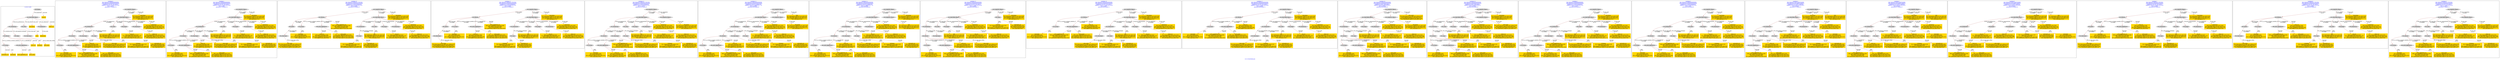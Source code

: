 digraph n0 {
fontcolor="blue"
remincross="true"
label="s12-s-19-artworks.json"
subgraph cluster_0 {
label="1-correct model"
n2[style="filled",color="white",fillcolor="lightgray",label="E12_Production1"];
n3[style="filled",color="white",fillcolor="lightgray",label="E21_Person1"];
n4[style="filled",color="white",fillcolor="lightgray",label="E55_Type1"];
n5[style="filled",color="white",fillcolor="lightgray",label="E52_Time-Span1"];
n6[style="filled",color="white",fillcolor="lightgray",label="E74_Group1"];
n7[style="filled",color="white",fillcolor="lightgray",label="E82_Actor_Appellation1"];
n8[shape="plaintext",style="filled",fillcolor="gold",label="artist_uri"];
n9[style="filled",color="white",fillcolor="lightgray",label="E22_Man-Made_Object1"];
n10[style="filled",color="white",fillcolor="lightgray",label="E35_Title1"];
n11[shape="plaintext",style="filled",fillcolor="gold",label="description"];
n12[style="filled",color="white",fillcolor="lightgray",label="E54_Dimension1"];
n13[shape="plaintext",style="filled",fillcolor="gold",label="object_uri"];
n14[shape="plaintext",style="filled",fillcolor="gold",label="title"];
n15[style="filled",color="white",fillcolor="lightgray",label="E38_Image1"];
n16[shape="plaintext",style="filled",fillcolor="gold",label="img_url"];
n17[shape="plaintext",style="filled",fillcolor="gold",label="date_made"];
n18[shape="plaintext",style="filled",fillcolor="gold",label="dimensions"];
n19[shape="plaintext",style="filled",fillcolor="gold",label="technique"];
n20[shape="plaintext",style="filled",fillcolor="gold",label="nationality_uri"];
n21[shape="plaintext",style="filled",fillcolor="gold",label="nationality"];
n22[shape="plaintext",style="filled",fillcolor="gold",label="artist_appellation_uri"];
n23[shape="plaintext",style="filled",fillcolor="gold",label="artist_name"];
}
subgraph cluster_1 {
label="candidate 0\nlink coherence:0.9090909090909091\nnode coherence:0.9545454545454546\nconfidence:0.39376877857189707\nmapping score:0.47721585548356166\ncost:21.99879\n-precision:0.73-recall:0.76"
n25[style="filled",color="white",fillcolor="lightgray",label="E12_Production1"];
n26[style="filled",color="white",fillcolor="lightgray",label="E21_Person1"];
n27[style="filled",color="white",fillcolor="lightgray",label="E52_Time-Span2"];
n28[style="filled",color="white",fillcolor="lightgray",label="E55_Type1"];
n29[style="filled",color="white",fillcolor="lightgray",label="E74_Group1"];
n30[style="filled",color="white",fillcolor="lightgray",label="E82_Actor_Appellation1"];
n31[style="filled",color="white",fillcolor="lightgray",label="E22_Man-Made_Object1"];
n32[style="filled",color="white",fillcolor="lightgray",label="E35_Title1"];
n33[style="filled",color="white",fillcolor="lightgray",label="E38_Image1"];
n34[style="filled",color="white",fillcolor="lightgray",label="E54_Dimension1"];
n35[style="filled",color="white",fillcolor="lightgray",label="E33_Linguistic_Object2"];
n36[shape="plaintext",style="filled",fillcolor="gold",label="nationality\n[E74_Group,label,0.604]\n[E74_Group,classLink,0.3]\n[E33_Linguistic_Object,P3_has_note,0.053]\n[E55_Type,label,0.043]"];
n37[shape="plaintext",style="filled",fillcolor="gold",label="title\n[E73_Information_Object,P3_has_note,0.29]\n[E22_Man-Made_Object,P3_has_note,0.255]\n[E33_Linguistic_Object,P3_has_note,0.231]\n[E35_Title,label,0.225]"];
n38[shape="plaintext",style="filled",fillcolor="gold",label="dimensions\n[E54_Dimension,P3_has_note,0.585]\n[E22_Man-Made_Object,P3_has_note,0.155]\n[E73_Information_Object,P3_has_note,0.132]\n[E34_Inscription,P3_has_note,0.128]"];
n39[shape="plaintext",style="filled",fillcolor="gold",label="date_made\n[E52_Time-Span,P82_at_some_time_within,0.329]\n[E33_Linguistic_Object,P3_has_note,0.292]\n[E52_Time-Span,P82a_begin_of_the_begin,0.198]\n[E73_Information_Object,P3_has_note,0.18]"];
n40[shape="plaintext",style="filled",fillcolor="gold",label="artist_appellation_uri\n[E82_Actor_Appellation,classLink,0.566]\n[E21_Person,classLink,0.393]\n[E39_Actor,classLink,0.038]\n[E73_Information_Object,P3_has_note,0.003]"];
n41[shape="plaintext",style="filled",fillcolor="gold",label="technique\n[E12_Production,P3_has_note,0.319]\n[E55_Type,label,0.304]\n[E29_Design_or_Procedure,P3_has_note,0.25]\n[E73_Information_Object,P3_has_note,0.128]"];
n42[shape="plaintext",style="filled",fillcolor="gold",label="object_uri\n[E54_Dimension,P3_has_note,0.524]\n[E22_Man-Made_Object,P3_has_note,0.168]\n[E73_Information_Object,P3_has_note,0.163]\n[E34_Inscription,P3_has_note,0.145]"];
n43[shape="plaintext",style="filled",fillcolor="gold",label="artist_name\n[E82_Actor_Appellation,label,0.403]\n[E33_Linguistic_Object,P3_has_note,0.282]\n[E73_Information_Object,P3_has_note,0.242]\n[E22_Man-Made_Object,P3_has_note,0.073]"];
n44[shape="plaintext",style="filled",fillcolor="gold",label="img_url\n[E38_Image,classLink,0.652]\n[E22_Man-Made_Object,classLink,0.168]\n[E78_Collection,classLink,0.109]\n[E73_Information_Object,P3_has_note,0.071]"];
n45[shape="plaintext",style="filled",fillcolor="gold",label="description\n[E73_Information_Object,P3_has_note,0.326]\n[E33_Linguistic_Object,P3_has_note,0.292]\n[E22_Man-Made_Object,P3_has_note,0.272]\n[E35_Title,label,0.111]"];
n46[shape="plaintext",style="filled",fillcolor="gold",label="nationality_uri\n[E55_Type,classLink,0.326]\n[E57_Material,classLink,0.297]\n[E74_Group,classLink,0.286]\n[E55_Type,label,0.091]"];
n47[shape="plaintext",style="filled",fillcolor="gold",label="artist_uri\n[E39_Actor,classLink,0.348]\n[E21_Person,classLink,0.347]\n[E82_Actor_Appellation,classLink,0.289]\n[E30_Right,P3_has_note,0.016]"];
}
subgraph cluster_2 {
label="candidate 1\nlink coherence:0.9090909090909091\nnode coherence:0.9545454545454546\nconfidence:0.39376877857189707\nmapping score:0.47721585548356166\ncost:21.9988\n-precision:0.73-recall:0.76"
n49[style="filled",color="white",fillcolor="lightgray",label="E12_Production1"];
n50[style="filled",color="white",fillcolor="lightgray",label="E21_Person1"];
n51[style="filled",color="white",fillcolor="lightgray",label="E52_Time-Span2"];
n52[style="filled",color="white",fillcolor="lightgray",label="E55_Type1"];
n53[style="filled",color="white",fillcolor="lightgray",label="E74_Group1"];
n54[style="filled",color="white",fillcolor="lightgray",label="E82_Actor_Appellation1"];
n55[style="filled",color="white",fillcolor="lightgray",label="E22_Man-Made_Object1"];
n56[style="filled",color="white",fillcolor="lightgray",label="E35_Title1"];
n57[style="filled",color="white",fillcolor="lightgray",label="E38_Image1"];
n58[style="filled",color="white",fillcolor="lightgray",label="E54_Dimension1"];
n59[style="filled",color="white",fillcolor="lightgray",label="E33_Linguistic_Object1"];
n60[shape="plaintext",style="filled",fillcolor="gold",label="nationality\n[E74_Group,label,0.604]\n[E74_Group,classLink,0.3]\n[E33_Linguistic_Object,P3_has_note,0.053]\n[E55_Type,label,0.043]"];
n61[shape="plaintext",style="filled",fillcolor="gold",label="title\n[E73_Information_Object,P3_has_note,0.29]\n[E22_Man-Made_Object,P3_has_note,0.255]\n[E33_Linguistic_Object,P3_has_note,0.231]\n[E35_Title,label,0.225]"];
n62[shape="plaintext",style="filled",fillcolor="gold",label="dimensions\n[E54_Dimension,P3_has_note,0.585]\n[E22_Man-Made_Object,P3_has_note,0.155]\n[E73_Information_Object,P3_has_note,0.132]\n[E34_Inscription,P3_has_note,0.128]"];
n63[shape="plaintext",style="filled",fillcolor="gold",label="date_made\n[E52_Time-Span,P82_at_some_time_within,0.329]\n[E33_Linguistic_Object,P3_has_note,0.292]\n[E52_Time-Span,P82a_begin_of_the_begin,0.198]\n[E73_Information_Object,P3_has_note,0.18]"];
n64[shape="plaintext",style="filled",fillcolor="gold",label="artist_appellation_uri\n[E82_Actor_Appellation,classLink,0.566]\n[E21_Person,classLink,0.393]\n[E39_Actor,classLink,0.038]\n[E73_Information_Object,P3_has_note,0.003]"];
n65[shape="plaintext",style="filled",fillcolor="gold",label="technique\n[E12_Production,P3_has_note,0.319]\n[E55_Type,label,0.304]\n[E29_Design_or_Procedure,P3_has_note,0.25]\n[E73_Information_Object,P3_has_note,0.128]"];
n66[shape="plaintext",style="filled",fillcolor="gold",label="object_uri\n[E54_Dimension,P3_has_note,0.524]\n[E22_Man-Made_Object,P3_has_note,0.168]\n[E73_Information_Object,P3_has_note,0.163]\n[E34_Inscription,P3_has_note,0.145]"];
n67[shape="plaintext",style="filled",fillcolor="gold",label="artist_name\n[E82_Actor_Appellation,label,0.403]\n[E33_Linguistic_Object,P3_has_note,0.282]\n[E73_Information_Object,P3_has_note,0.242]\n[E22_Man-Made_Object,P3_has_note,0.073]"];
n68[shape="plaintext",style="filled",fillcolor="gold",label="img_url\n[E38_Image,classLink,0.652]\n[E22_Man-Made_Object,classLink,0.168]\n[E78_Collection,classLink,0.109]\n[E73_Information_Object,P3_has_note,0.071]"];
n69[shape="plaintext",style="filled",fillcolor="gold",label="description\n[E73_Information_Object,P3_has_note,0.326]\n[E33_Linguistic_Object,P3_has_note,0.292]\n[E22_Man-Made_Object,P3_has_note,0.272]\n[E35_Title,label,0.111]"];
n70[shape="plaintext",style="filled",fillcolor="gold",label="nationality_uri\n[E55_Type,classLink,0.326]\n[E57_Material,classLink,0.297]\n[E74_Group,classLink,0.286]\n[E55_Type,label,0.091]"];
n71[shape="plaintext",style="filled",fillcolor="gold",label="artist_uri\n[E39_Actor,classLink,0.348]\n[E21_Person,classLink,0.347]\n[E82_Actor_Appellation,classLink,0.289]\n[E30_Right,P3_has_note,0.016]"];
}
subgraph cluster_3 {
label="candidate 10\nlink coherence:0.8695652173913043\nnode coherence:0.9545454545454546\nconfidence:0.37450633456364407\nmapping score:0.470795040814144\ncost:22.99888\n-precision:0.52-recall:0.57"
n73[style="filled",color="white",fillcolor="lightgray",label="E12_Production1"];
n74[style="filled",color="white",fillcolor="lightgray",label="E55_Type1"];
n75[style="filled",color="white",fillcolor="lightgray",label="E21_Person1"];
n76[style="filled",color="white",fillcolor="lightgray",label="E67_Birth1"];
n77[style="filled",color="white",fillcolor="lightgray",label="E74_Group1"];
n78[style="filled",color="white",fillcolor="lightgray",label="E82_Actor_Appellation1"];
n79[style="filled",color="white",fillcolor="lightgray",label="E22_Man-Made_Object1"];
n80[style="filled",color="white",fillcolor="lightgray",label="E35_Title1"];
n81[style="filled",color="white",fillcolor="lightgray",label="E38_Image1"];
n82[style="filled",color="white",fillcolor="lightgray",label="E54_Dimension1"];
n83[style="filled",color="white",fillcolor="lightgray",label="E33_Linguistic_Object2"];
n84[style="filled",color="white",fillcolor="lightgray",label="E52_Time-Span1"];
n85[shape="plaintext",style="filled",fillcolor="gold",label="nationality\n[E74_Group,label,0.604]\n[E74_Group,classLink,0.3]\n[E33_Linguistic_Object,P3_has_note,0.053]\n[E55_Type,label,0.043]"];
n86[shape="plaintext",style="filled",fillcolor="gold",label="title\n[E73_Information_Object,P3_has_note,0.29]\n[E22_Man-Made_Object,P3_has_note,0.255]\n[E33_Linguistic_Object,P3_has_note,0.231]\n[E35_Title,label,0.225]"];
n87[shape="plaintext",style="filled",fillcolor="gold",label="dimensions\n[E54_Dimension,P3_has_note,0.585]\n[E22_Man-Made_Object,P3_has_note,0.155]\n[E73_Information_Object,P3_has_note,0.132]\n[E34_Inscription,P3_has_note,0.128]"];
n88[shape="plaintext",style="filled",fillcolor="gold",label="artist_uri\n[E39_Actor,classLink,0.348]\n[E21_Person,classLink,0.347]\n[E82_Actor_Appellation,classLink,0.289]\n[E30_Right,P3_has_note,0.016]"];
n89[shape="plaintext",style="filled",fillcolor="gold",label="technique\n[E12_Production,P3_has_note,0.319]\n[E55_Type,label,0.304]\n[E29_Design_or_Procedure,P3_has_note,0.25]\n[E73_Information_Object,P3_has_note,0.128]"];
n90[shape="plaintext",style="filled",fillcolor="gold",label="object_uri\n[E54_Dimension,P3_has_note,0.524]\n[E22_Man-Made_Object,P3_has_note,0.168]\n[E73_Information_Object,P3_has_note,0.163]\n[E34_Inscription,P3_has_note,0.145]"];
n91[shape="plaintext",style="filled",fillcolor="gold",label="artist_name\n[E82_Actor_Appellation,label,0.403]\n[E33_Linguistic_Object,P3_has_note,0.282]\n[E73_Information_Object,P3_has_note,0.242]\n[E22_Man-Made_Object,P3_has_note,0.073]"];
n92[shape="plaintext",style="filled",fillcolor="gold",label="img_url\n[E38_Image,classLink,0.652]\n[E22_Man-Made_Object,classLink,0.168]\n[E78_Collection,classLink,0.109]\n[E73_Information_Object,P3_has_note,0.071]"];
n93[shape="plaintext",style="filled",fillcolor="gold",label="description\n[E73_Information_Object,P3_has_note,0.326]\n[E33_Linguistic_Object,P3_has_note,0.292]\n[E22_Man-Made_Object,P3_has_note,0.272]\n[E35_Title,label,0.111]"];
n94[shape="plaintext",style="filled",fillcolor="gold",label="nationality_uri\n[E55_Type,classLink,0.326]\n[E57_Material,classLink,0.297]\n[E74_Group,classLink,0.286]\n[E55_Type,label,0.091]"];
n95[shape="plaintext",style="filled",fillcolor="gold",label="artist_appellation_uri\n[E82_Actor_Appellation,classLink,0.566]\n[E21_Person,classLink,0.393]\n[E39_Actor,classLink,0.038]\n[E73_Information_Object,P3_has_note,0.003]"];
n96[shape="plaintext",style="filled",fillcolor="gold",label="date_made\n[E52_Time-Span,P82_at_some_time_within,0.329]\n[E33_Linguistic_Object,P3_has_note,0.292]\n[E52_Time-Span,P82a_begin_of_the_begin,0.198]\n[E73_Information_Object,P3_has_note,0.18]"];
}
subgraph cluster_4 {
label="candidate 11\nlink coherence:0.8695652173913043\nnode coherence:0.9545454545454546\nconfidence:0.37450633456364407\nmapping score:0.470795040814144\ncost:22.99889\n-precision:0.52-recall:0.57"
n98[style="filled",color="white",fillcolor="lightgray",label="E12_Production1"];
n99[style="filled",color="white",fillcolor="lightgray",label="E55_Type1"];
n100[style="filled",color="white",fillcolor="lightgray",label="E21_Person1"];
n101[style="filled",color="white",fillcolor="lightgray",label="E67_Birth1"];
n102[style="filled",color="white",fillcolor="lightgray",label="E74_Group1"];
n103[style="filled",color="white",fillcolor="lightgray",label="E82_Actor_Appellation1"];
n104[style="filled",color="white",fillcolor="lightgray",label="E22_Man-Made_Object1"];
n105[style="filled",color="white",fillcolor="lightgray",label="E35_Title1"];
n106[style="filled",color="white",fillcolor="lightgray",label="E38_Image1"];
n107[style="filled",color="white",fillcolor="lightgray",label="E54_Dimension1"];
n108[style="filled",color="white",fillcolor="lightgray",label="E33_Linguistic_Object1"];
n109[style="filled",color="white",fillcolor="lightgray",label="E52_Time-Span1"];
n110[shape="plaintext",style="filled",fillcolor="gold",label="nationality\n[E74_Group,label,0.604]\n[E74_Group,classLink,0.3]\n[E33_Linguistic_Object,P3_has_note,0.053]\n[E55_Type,label,0.043]"];
n111[shape="plaintext",style="filled",fillcolor="gold",label="title\n[E73_Information_Object,P3_has_note,0.29]\n[E22_Man-Made_Object,P3_has_note,0.255]\n[E33_Linguistic_Object,P3_has_note,0.231]\n[E35_Title,label,0.225]"];
n112[shape="plaintext",style="filled",fillcolor="gold",label="dimensions\n[E54_Dimension,P3_has_note,0.585]\n[E22_Man-Made_Object,P3_has_note,0.155]\n[E73_Information_Object,P3_has_note,0.132]\n[E34_Inscription,P3_has_note,0.128]"];
n113[shape="plaintext",style="filled",fillcolor="gold",label="artist_uri\n[E39_Actor,classLink,0.348]\n[E21_Person,classLink,0.347]\n[E82_Actor_Appellation,classLink,0.289]\n[E30_Right,P3_has_note,0.016]"];
n114[shape="plaintext",style="filled",fillcolor="gold",label="technique\n[E12_Production,P3_has_note,0.319]\n[E55_Type,label,0.304]\n[E29_Design_or_Procedure,P3_has_note,0.25]\n[E73_Information_Object,P3_has_note,0.128]"];
n115[shape="plaintext",style="filled",fillcolor="gold",label="object_uri\n[E54_Dimension,P3_has_note,0.524]\n[E22_Man-Made_Object,P3_has_note,0.168]\n[E73_Information_Object,P3_has_note,0.163]\n[E34_Inscription,P3_has_note,0.145]"];
n116[shape="plaintext",style="filled",fillcolor="gold",label="artist_name\n[E82_Actor_Appellation,label,0.403]\n[E33_Linguistic_Object,P3_has_note,0.282]\n[E73_Information_Object,P3_has_note,0.242]\n[E22_Man-Made_Object,P3_has_note,0.073]"];
n117[shape="plaintext",style="filled",fillcolor="gold",label="img_url\n[E38_Image,classLink,0.652]\n[E22_Man-Made_Object,classLink,0.168]\n[E78_Collection,classLink,0.109]\n[E73_Information_Object,P3_has_note,0.071]"];
n118[shape="plaintext",style="filled",fillcolor="gold",label="description\n[E73_Information_Object,P3_has_note,0.326]\n[E33_Linguistic_Object,P3_has_note,0.292]\n[E22_Man-Made_Object,P3_has_note,0.272]\n[E35_Title,label,0.111]"];
n119[shape="plaintext",style="filled",fillcolor="gold",label="nationality_uri\n[E55_Type,classLink,0.326]\n[E57_Material,classLink,0.297]\n[E74_Group,classLink,0.286]\n[E55_Type,label,0.091]"];
n120[shape="plaintext",style="filled",fillcolor="gold",label="artist_appellation_uri\n[E82_Actor_Appellation,classLink,0.566]\n[E21_Person,classLink,0.393]\n[E39_Actor,classLink,0.038]\n[E73_Information_Object,P3_has_note,0.003]"];
n121[shape="plaintext",style="filled",fillcolor="gold",label="date_made\n[E52_Time-Span,P82_at_some_time_within,0.329]\n[E33_Linguistic_Object,P3_has_note,0.292]\n[E52_Time-Span,P82a_begin_of_the_begin,0.198]\n[E73_Information_Object,P3_has_note,0.18]"];
}
subgraph cluster_5 {
label="candidate 12\nlink coherence:0.8695652173913043\nnode coherence:0.9545454545454546\nconfidence:0.37450633456364407\nmapping score:0.470795040814144\ncost:121.99879\n-precision:0.61-recall:0.67"
n123[style="filled",color="white",fillcolor="lightgray",label="E12_Production1"];
n124[style="filled",color="white",fillcolor="lightgray",label="E21_Person1"];
n125[style="filled",color="white",fillcolor="lightgray",label="E52_Time-Span2"];
n126[style="filled",color="white",fillcolor="lightgray",label="E55_Type1"];
n127[style="filled",color="white",fillcolor="lightgray",label="E74_Group1"];
n128[style="filled",color="white",fillcolor="lightgray",label="E82_Actor_Appellation1"];
n129[style="filled",color="white",fillcolor="lightgray",label="E22_Man-Made_Object1"];
n130[style="filled",color="white",fillcolor="lightgray",label="E35_Title1"];
n131[style="filled",color="white",fillcolor="lightgray",label="E38_Image1"];
n132[style="filled",color="white",fillcolor="lightgray",label="E54_Dimension1"];
n133[style="filled",color="white",fillcolor="lightgray",label="E33_Linguistic_Object2"];
n134[style="filled",color="white",fillcolor="lightgray",label="E33_Linguistic_Object1"];
n135[shape="plaintext",style="filled",fillcolor="gold",label="nationality\n[E74_Group,label,0.604]\n[E74_Group,classLink,0.3]\n[E33_Linguistic_Object,P3_has_note,0.053]\n[E55_Type,label,0.043]"];
n136[shape="plaintext",style="filled",fillcolor="gold",label="title\n[E73_Information_Object,P3_has_note,0.29]\n[E22_Man-Made_Object,P3_has_note,0.255]\n[E33_Linguistic_Object,P3_has_note,0.231]\n[E35_Title,label,0.225]"];
n137[shape="plaintext",style="filled",fillcolor="gold",label="dimensions\n[E54_Dimension,P3_has_note,0.585]\n[E22_Man-Made_Object,P3_has_note,0.155]\n[E73_Information_Object,P3_has_note,0.132]\n[E34_Inscription,P3_has_note,0.128]"];
n138[shape="plaintext",style="filled",fillcolor="gold",label="date_made\n[E52_Time-Span,P82_at_some_time_within,0.329]\n[E33_Linguistic_Object,P3_has_note,0.292]\n[E52_Time-Span,P82a_begin_of_the_begin,0.198]\n[E73_Information_Object,P3_has_note,0.18]"];
n139[shape="plaintext",style="filled",fillcolor="gold",label="artist_uri\n[E39_Actor,classLink,0.348]\n[E21_Person,classLink,0.347]\n[E82_Actor_Appellation,classLink,0.289]\n[E30_Right,P3_has_note,0.016]"];
n140[shape="plaintext",style="filled",fillcolor="gold",label="technique\n[E12_Production,P3_has_note,0.319]\n[E55_Type,label,0.304]\n[E29_Design_or_Procedure,P3_has_note,0.25]\n[E73_Information_Object,P3_has_note,0.128]"];
n141[shape="plaintext",style="filled",fillcolor="gold",label="object_uri\n[E54_Dimension,P3_has_note,0.524]\n[E22_Man-Made_Object,P3_has_note,0.168]\n[E73_Information_Object,P3_has_note,0.163]\n[E34_Inscription,P3_has_note,0.145]"];
n142[shape="plaintext",style="filled",fillcolor="gold",label="artist_name\n[E82_Actor_Appellation,label,0.403]\n[E33_Linguistic_Object,P3_has_note,0.282]\n[E73_Information_Object,P3_has_note,0.242]\n[E22_Man-Made_Object,P3_has_note,0.073]"];
n143[shape="plaintext",style="filled",fillcolor="gold",label="img_url\n[E38_Image,classLink,0.652]\n[E22_Man-Made_Object,classLink,0.168]\n[E78_Collection,classLink,0.109]\n[E73_Information_Object,P3_has_note,0.071]"];
n144[shape="plaintext",style="filled",fillcolor="gold",label="description\n[E73_Information_Object,P3_has_note,0.326]\n[E33_Linguistic_Object,P3_has_note,0.292]\n[E22_Man-Made_Object,P3_has_note,0.272]\n[E35_Title,label,0.111]"];
n145[shape="plaintext",style="filled",fillcolor="gold",label="nationality_uri\n[E55_Type,classLink,0.326]\n[E57_Material,classLink,0.297]\n[E74_Group,classLink,0.286]\n[E55_Type,label,0.091]"];
n146[shape="plaintext",style="filled",fillcolor="gold",label="artist_appellation_uri\n[E82_Actor_Appellation,classLink,0.566]\n[E21_Person,classLink,0.393]\n[E39_Actor,classLink,0.038]\n[E73_Information_Object,P3_has_note,0.003]"];
}
subgraph cluster_6 {
label="candidate 13\nlink coherence:0.8636363636363636\nnode coherence:0.9545454545454546\nconfidence:0.39426373239653295\nmapping score:0.4773808400917736\ncost:120.99895\n-precision:0.64-recall:0.67"
n148[style="filled",color="white",fillcolor="lightgray",label="E12_Production1"];
n149[style="filled",color="white",fillcolor="lightgray",label="E21_Person1"];
n150[style="filled",color="white",fillcolor="lightgray",label="E52_Time-Span2"];
n151[style="filled",color="white",fillcolor="lightgray",label="E55_Type1"];
n152[style="filled",color="white",fillcolor="lightgray",label="E74_Group1"];
n153[style="filled",color="white",fillcolor="lightgray",label="E82_Actor_Appellation1"];
n154[style="filled",color="white",fillcolor="lightgray",label="E22_Man-Made_Object1"];
n155[style="filled",color="white",fillcolor="lightgray",label="E38_Image1"];
n156[style="filled",color="white",fillcolor="lightgray",label="E54_Dimension1"];
n157[style="filled",color="white",fillcolor="lightgray",label="E33_Linguistic_Object2"];
n158[style="filled",color="white",fillcolor="lightgray",label="E33_Linguistic_Object1"];
n159[shape="plaintext",style="filled",fillcolor="gold",label="nationality\n[E74_Group,label,0.604]\n[E74_Group,classLink,0.3]\n[E33_Linguistic_Object,P3_has_note,0.053]\n[E55_Type,label,0.043]"];
n160[shape="plaintext",style="filled",fillcolor="gold",label="dimensions\n[E54_Dimension,P3_has_note,0.585]\n[E22_Man-Made_Object,P3_has_note,0.155]\n[E73_Information_Object,P3_has_note,0.132]\n[E34_Inscription,P3_has_note,0.128]"];
n161[shape="plaintext",style="filled",fillcolor="gold",label="date_made\n[E52_Time-Span,P82_at_some_time_within,0.329]\n[E33_Linguistic_Object,P3_has_note,0.292]\n[E52_Time-Span,P82a_begin_of_the_begin,0.198]\n[E73_Information_Object,P3_has_note,0.18]"];
n162[shape="plaintext",style="filled",fillcolor="gold",label="artist_appellation_uri\n[E82_Actor_Appellation,classLink,0.566]\n[E21_Person,classLink,0.393]\n[E39_Actor,classLink,0.038]\n[E73_Information_Object,P3_has_note,0.003]"];
n163[shape="plaintext",style="filled",fillcolor="gold",label="technique\n[E12_Production,P3_has_note,0.319]\n[E55_Type,label,0.304]\n[E29_Design_or_Procedure,P3_has_note,0.25]\n[E73_Information_Object,P3_has_note,0.128]"];
n164[shape="plaintext",style="filled",fillcolor="gold",label="object_uri\n[E54_Dimension,P3_has_note,0.524]\n[E22_Man-Made_Object,P3_has_note,0.168]\n[E73_Information_Object,P3_has_note,0.163]\n[E34_Inscription,P3_has_note,0.145]"];
n165[shape="plaintext",style="filled",fillcolor="gold",label="artist_name\n[E82_Actor_Appellation,label,0.403]\n[E33_Linguistic_Object,P3_has_note,0.282]\n[E73_Information_Object,P3_has_note,0.242]\n[E22_Man-Made_Object,P3_has_note,0.073]"];
n166[shape="plaintext",style="filled",fillcolor="gold",label="img_url\n[E38_Image,classLink,0.652]\n[E22_Man-Made_Object,classLink,0.168]\n[E78_Collection,classLink,0.109]\n[E73_Information_Object,P3_has_note,0.071]"];
n167[shape="plaintext",style="filled",fillcolor="gold",label="description\n[E73_Information_Object,P3_has_note,0.326]\n[E33_Linguistic_Object,P3_has_note,0.292]\n[E22_Man-Made_Object,P3_has_note,0.272]\n[E35_Title,label,0.111]"];
n168[shape="plaintext",style="filled",fillcolor="gold",label="title\n[E73_Information_Object,P3_has_note,0.29]\n[E22_Man-Made_Object,P3_has_note,0.255]\n[E33_Linguistic_Object,P3_has_note,0.231]\n[E35_Title,label,0.225]"];
n169[shape="plaintext",style="filled",fillcolor="gold",label="nationality_uri\n[E55_Type,classLink,0.326]\n[E57_Material,classLink,0.297]\n[E74_Group,classLink,0.286]\n[E55_Type,label,0.091]"];
n170[shape="plaintext",style="filled",fillcolor="gold",label="artist_uri\n[E39_Actor,classLink,0.348]\n[E21_Person,classLink,0.347]\n[E82_Actor_Appellation,classLink,0.289]\n[E30_Right,P3_has_note,0.016]"];
}
subgraph cluster_7 {
label="candidate 14\nlink coherence:0.8636363636363636\nnode coherence:0.9545454545454546\nconfidence:0.39426373239653295\nmapping score:0.4773808400917736\ncost:120.99896\n-precision:0.64-recall:0.67"
n172[style="filled",color="white",fillcolor="lightgray",label="E12_Production1"];
n173[style="filled",color="white",fillcolor="lightgray",label="E21_Person1"];
n174[style="filled",color="white",fillcolor="lightgray",label="E52_Time-Span2"];
n175[style="filled",color="white",fillcolor="lightgray",label="E55_Type1"];
n176[style="filled",color="white",fillcolor="lightgray",label="E74_Group1"];
n177[style="filled",color="white",fillcolor="lightgray",label="E82_Actor_Appellation1"];
n178[style="filled",color="white",fillcolor="lightgray",label="E22_Man-Made_Object1"];
n179[style="filled",color="white",fillcolor="lightgray",label="E38_Image1"];
n180[style="filled",color="white",fillcolor="lightgray",label="E54_Dimension1"];
n181[style="filled",color="white",fillcolor="lightgray",label="E33_Linguistic_Object1"];
n182[style="filled",color="white",fillcolor="lightgray",label="E33_Linguistic_Object2"];
n183[shape="plaintext",style="filled",fillcolor="gold",label="nationality\n[E74_Group,label,0.604]\n[E74_Group,classLink,0.3]\n[E33_Linguistic_Object,P3_has_note,0.053]\n[E55_Type,label,0.043]"];
n184[shape="plaintext",style="filled",fillcolor="gold",label="dimensions\n[E54_Dimension,P3_has_note,0.585]\n[E22_Man-Made_Object,P3_has_note,0.155]\n[E73_Information_Object,P3_has_note,0.132]\n[E34_Inscription,P3_has_note,0.128]"];
n185[shape="plaintext",style="filled",fillcolor="gold",label="date_made\n[E52_Time-Span,P82_at_some_time_within,0.329]\n[E33_Linguistic_Object,P3_has_note,0.292]\n[E52_Time-Span,P82a_begin_of_the_begin,0.198]\n[E73_Information_Object,P3_has_note,0.18]"];
n186[shape="plaintext",style="filled",fillcolor="gold",label="artist_appellation_uri\n[E82_Actor_Appellation,classLink,0.566]\n[E21_Person,classLink,0.393]\n[E39_Actor,classLink,0.038]\n[E73_Information_Object,P3_has_note,0.003]"];
n187[shape="plaintext",style="filled",fillcolor="gold",label="technique\n[E12_Production,P3_has_note,0.319]\n[E55_Type,label,0.304]\n[E29_Design_or_Procedure,P3_has_note,0.25]\n[E73_Information_Object,P3_has_note,0.128]"];
n188[shape="plaintext",style="filled",fillcolor="gold",label="object_uri\n[E54_Dimension,P3_has_note,0.524]\n[E22_Man-Made_Object,P3_has_note,0.168]\n[E73_Information_Object,P3_has_note,0.163]\n[E34_Inscription,P3_has_note,0.145]"];
n189[shape="plaintext",style="filled",fillcolor="gold",label="artist_name\n[E82_Actor_Appellation,label,0.403]\n[E33_Linguistic_Object,P3_has_note,0.282]\n[E73_Information_Object,P3_has_note,0.242]\n[E22_Man-Made_Object,P3_has_note,0.073]"];
n190[shape="plaintext",style="filled",fillcolor="gold",label="img_url\n[E38_Image,classLink,0.652]\n[E22_Man-Made_Object,classLink,0.168]\n[E78_Collection,classLink,0.109]\n[E73_Information_Object,P3_has_note,0.071]"];
n191[shape="plaintext",style="filled",fillcolor="gold",label="description\n[E73_Information_Object,P3_has_note,0.326]\n[E33_Linguistic_Object,P3_has_note,0.292]\n[E22_Man-Made_Object,P3_has_note,0.272]\n[E35_Title,label,0.111]"];
n192[shape="plaintext",style="filled",fillcolor="gold",label="title\n[E73_Information_Object,P3_has_note,0.29]\n[E22_Man-Made_Object,P3_has_note,0.255]\n[E33_Linguistic_Object,P3_has_note,0.231]\n[E35_Title,label,0.225]"];
n193[shape="plaintext",style="filled",fillcolor="gold",label="nationality_uri\n[E55_Type,classLink,0.326]\n[E57_Material,classLink,0.297]\n[E74_Group,classLink,0.286]\n[E55_Type,label,0.091]"];
n194[shape="plaintext",style="filled",fillcolor="gold",label="artist_uri\n[E39_Actor,classLink,0.348]\n[E21_Person,classLink,0.347]\n[E82_Actor_Appellation,classLink,0.289]\n[E30_Right,P3_has_note,0.016]"];
}
subgraph cluster_8 {
label="candidate 15\nlink coherence:0.8636363636363636\nnode coherence:0.9545454545454546\nconfidence:0.39376877857189707\nmapping score:0.47721585548356166\ncost:21.99889\n-precision:0.68-recall:0.71"
n196[style="filled",color="white",fillcolor="lightgray",label="E12_Production1"];
n197[style="filled",color="white",fillcolor="lightgray",label="E21_Person1"];
n198[style="filled",color="white",fillcolor="lightgray",label="E52_Time-Span2"];
n199[style="filled",color="white",fillcolor="lightgray",label="E74_Group1"];
n200[style="filled",color="white",fillcolor="lightgray",label="E82_Actor_Appellation1"];
n201[style="filled",color="white",fillcolor="lightgray",label="E22_Man-Made_Object1"];
n202[style="filled",color="white",fillcolor="lightgray",label="E35_Title1"];
n203[style="filled",color="white",fillcolor="lightgray",label="E38_Image1"];
n204[style="filled",color="white",fillcolor="lightgray",label="E54_Dimension1"];
n205[style="filled",color="white",fillcolor="lightgray",label="E33_Linguistic_Object2"];
n206[style="filled",color="white",fillcolor="lightgray",label="E55_Type1"];
n207[shape="plaintext",style="filled",fillcolor="gold",label="nationality\n[E74_Group,label,0.604]\n[E74_Group,classLink,0.3]\n[E33_Linguistic_Object,P3_has_note,0.053]\n[E55_Type,label,0.043]"];
n208[shape="plaintext",style="filled",fillcolor="gold",label="title\n[E73_Information_Object,P3_has_note,0.29]\n[E22_Man-Made_Object,P3_has_note,0.255]\n[E33_Linguistic_Object,P3_has_note,0.231]\n[E35_Title,label,0.225]"];
n209[shape="plaintext",style="filled",fillcolor="gold",label="dimensions\n[E54_Dimension,P3_has_note,0.585]\n[E22_Man-Made_Object,P3_has_note,0.155]\n[E73_Information_Object,P3_has_note,0.132]\n[E34_Inscription,P3_has_note,0.128]"];
n210[shape="plaintext",style="filled",fillcolor="gold",label="date_made\n[E52_Time-Span,P82_at_some_time_within,0.329]\n[E33_Linguistic_Object,P3_has_note,0.292]\n[E52_Time-Span,P82a_begin_of_the_begin,0.198]\n[E73_Information_Object,P3_has_note,0.18]"];
n211[shape="plaintext",style="filled",fillcolor="gold",label="artist_appellation_uri\n[E82_Actor_Appellation,classLink,0.566]\n[E21_Person,classLink,0.393]\n[E39_Actor,classLink,0.038]\n[E73_Information_Object,P3_has_note,0.003]"];
n212[shape="plaintext",style="filled",fillcolor="gold",label="technique\n[E12_Production,P3_has_note,0.319]\n[E55_Type,label,0.304]\n[E29_Design_or_Procedure,P3_has_note,0.25]\n[E73_Information_Object,P3_has_note,0.128]"];
n213[shape="plaintext",style="filled",fillcolor="gold",label="object_uri\n[E54_Dimension,P3_has_note,0.524]\n[E22_Man-Made_Object,P3_has_note,0.168]\n[E73_Information_Object,P3_has_note,0.163]\n[E34_Inscription,P3_has_note,0.145]"];
n214[shape="plaintext",style="filled",fillcolor="gold",label="artist_name\n[E82_Actor_Appellation,label,0.403]\n[E33_Linguistic_Object,P3_has_note,0.282]\n[E73_Information_Object,P3_has_note,0.242]\n[E22_Man-Made_Object,P3_has_note,0.073]"];
n215[shape="plaintext",style="filled",fillcolor="gold",label="img_url\n[E38_Image,classLink,0.652]\n[E22_Man-Made_Object,classLink,0.168]\n[E78_Collection,classLink,0.109]\n[E73_Information_Object,P3_has_note,0.071]"];
n216[shape="plaintext",style="filled",fillcolor="gold",label="description\n[E73_Information_Object,P3_has_note,0.326]\n[E33_Linguistic_Object,P3_has_note,0.292]\n[E22_Man-Made_Object,P3_has_note,0.272]\n[E35_Title,label,0.111]"];
n217[shape="plaintext",style="filled",fillcolor="gold",label="nationality_uri\n[E55_Type,classLink,0.326]\n[E57_Material,classLink,0.297]\n[E74_Group,classLink,0.286]\n[E55_Type,label,0.091]"];
n218[shape="plaintext",style="filled",fillcolor="gold",label="artist_uri\n[E39_Actor,classLink,0.348]\n[E21_Person,classLink,0.347]\n[E82_Actor_Appellation,classLink,0.289]\n[E30_Right,P3_has_note,0.016]"];
}
subgraph cluster_9 {
label="candidate 16\nlink coherence:0.8636363636363636\nnode coherence:0.9545454545454546\nconfidence:0.39376877857189707\nmapping score:0.47721585548356166\ncost:21.99897\n-precision:0.68-recall:0.71"
n220[style="filled",color="white",fillcolor="lightgray",label="E12_Production1"];
n221[style="filled",color="white",fillcolor="lightgray",label="E52_Time-Span2"];
n222[style="filled",color="white",fillcolor="lightgray",label="E55_Type1"];
n223[style="filled",color="white",fillcolor="lightgray",label="E21_Person1"];
n224[style="filled",color="white",fillcolor="lightgray",label="E74_Group1"];
n225[style="filled",color="white",fillcolor="lightgray",label="E82_Actor_Appellation1"];
n226[style="filled",color="white",fillcolor="lightgray",label="E22_Man-Made_Object1"];
n227[style="filled",color="white",fillcolor="lightgray",label="E35_Title1"];
n228[style="filled",color="white",fillcolor="lightgray",label="E38_Image1"];
n229[style="filled",color="white",fillcolor="lightgray",label="E54_Dimension1"];
n230[style="filled",color="white",fillcolor="lightgray",label="E33_Linguistic_Object2"];
n231[shape="plaintext",style="filled",fillcolor="gold",label="nationality\n[E74_Group,label,0.604]\n[E74_Group,classLink,0.3]\n[E33_Linguistic_Object,P3_has_note,0.053]\n[E55_Type,label,0.043]"];
n232[shape="plaintext",style="filled",fillcolor="gold",label="title\n[E73_Information_Object,P3_has_note,0.29]\n[E22_Man-Made_Object,P3_has_note,0.255]\n[E33_Linguistic_Object,P3_has_note,0.231]\n[E35_Title,label,0.225]"];
n233[shape="plaintext",style="filled",fillcolor="gold",label="dimensions\n[E54_Dimension,P3_has_note,0.585]\n[E22_Man-Made_Object,P3_has_note,0.155]\n[E73_Information_Object,P3_has_note,0.132]\n[E34_Inscription,P3_has_note,0.128]"];
n234[shape="plaintext",style="filled",fillcolor="gold",label="date_made\n[E52_Time-Span,P82_at_some_time_within,0.329]\n[E33_Linguistic_Object,P3_has_note,0.292]\n[E52_Time-Span,P82a_begin_of_the_begin,0.198]\n[E73_Information_Object,P3_has_note,0.18]"];
n235[shape="plaintext",style="filled",fillcolor="gold",label="artist_appellation_uri\n[E82_Actor_Appellation,classLink,0.566]\n[E21_Person,classLink,0.393]\n[E39_Actor,classLink,0.038]\n[E73_Information_Object,P3_has_note,0.003]"];
n236[shape="plaintext",style="filled",fillcolor="gold",label="technique\n[E12_Production,P3_has_note,0.319]\n[E55_Type,label,0.304]\n[E29_Design_or_Procedure,P3_has_note,0.25]\n[E73_Information_Object,P3_has_note,0.128]"];
n237[shape="plaintext",style="filled",fillcolor="gold",label="object_uri\n[E54_Dimension,P3_has_note,0.524]\n[E22_Man-Made_Object,P3_has_note,0.168]\n[E73_Information_Object,P3_has_note,0.163]\n[E34_Inscription,P3_has_note,0.145]"];
n238[shape="plaintext",style="filled",fillcolor="gold",label="artist_name\n[E82_Actor_Appellation,label,0.403]\n[E33_Linguistic_Object,P3_has_note,0.282]\n[E73_Information_Object,P3_has_note,0.242]\n[E22_Man-Made_Object,P3_has_note,0.073]"];
n239[shape="plaintext",style="filled",fillcolor="gold",label="img_url\n[E38_Image,classLink,0.652]\n[E22_Man-Made_Object,classLink,0.168]\n[E78_Collection,classLink,0.109]\n[E73_Information_Object,P3_has_note,0.071]"];
n240[shape="plaintext",style="filled",fillcolor="gold",label="description\n[E73_Information_Object,P3_has_note,0.326]\n[E33_Linguistic_Object,P3_has_note,0.292]\n[E22_Man-Made_Object,P3_has_note,0.272]\n[E35_Title,label,0.111]"];
n241[shape="plaintext",style="filled",fillcolor="gold",label="nationality_uri\n[E55_Type,classLink,0.326]\n[E57_Material,classLink,0.297]\n[E74_Group,classLink,0.286]\n[E55_Type,label,0.091]"];
n242[shape="plaintext",style="filled",fillcolor="gold",label="artist_uri\n[E39_Actor,classLink,0.348]\n[E21_Person,classLink,0.347]\n[E82_Actor_Appellation,classLink,0.289]\n[E30_Right,P3_has_note,0.016]"];
}
subgraph cluster_10 {
label="candidate 17\nlink coherence:0.8636363636363636\nnode coherence:0.9545454545454546\nconfidence:0.39376877857189707\nmapping score:0.47721585548356166\ncost:21.99898\n-precision:0.68-recall:0.71"
n244[style="filled",color="white",fillcolor="lightgray",label="E12_Production1"];
n245[style="filled",color="white",fillcolor="lightgray",label="E52_Time-Span2"];
n246[style="filled",color="white",fillcolor="lightgray",label="E55_Type1"];
n247[style="filled",color="white",fillcolor="lightgray",label="E21_Person1"];
n248[style="filled",color="white",fillcolor="lightgray",label="E74_Group1"];
n249[style="filled",color="white",fillcolor="lightgray",label="E82_Actor_Appellation1"];
n250[style="filled",color="white",fillcolor="lightgray",label="E22_Man-Made_Object1"];
n251[style="filled",color="white",fillcolor="lightgray",label="E35_Title1"];
n252[style="filled",color="white",fillcolor="lightgray",label="E38_Image1"];
n253[style="filled",color="white",fillcolor="lightgray",label="E54_Dimension1"];
n254[style="filled",color="white",fillcolor="lightgray",label="E33_Linguistic_Object1"];
n255[shape="plaintext",style="filled",fillcolor="gold",label="nationality\n[E74_Group,label,0.604]\n[E74_Group,classLink,0.3]\n[E33_Linguistic_Object,P3_has_note,0.053]\n[E55_Type,label,0.043]"];
n256[shape="plaintext",style="filled",fillcolor="gold",label="title\n[E73_Information_Object,P3_has_note,0.29]\n[E22_Man-Made_Object,P3_has_note,0.255]\n[E33_Linguistic_Object,P3_has_note,0.231]\n[E35_Title,label,0.225]"];
n257[shape="plaintext",style="filled",fillcolor="gold",label="dimensions\n[E54_Dimension,P3_has_note,0.585]\n[E22_Man-Made_Object,P3_has_note,0.155]\n[E73_Information_Object,P3_has_note,0.132]\n[E34_Inscription,P3_has_note,0.128]"];
n258[shape="plaintext",style="filled",fillcolor="gold",label="date_made\n[E52_Time-Span,P82_at_some_time_within,0.329]\n[E33_Linguistic_Object,P3_has_note,0.292]\n[E52_Time-Span,P82a_begin_of_the_begin,0.198]\n[E73_Information_Object,P3_has_note,0.18]"];
n259[shape="plaintext",style="filled",fillcolor="gold",label="artist_appellation_uri\n[E82_Actor_Appellation,classLink,0.566]\n[E21_Person,classLink,0.393]\n[E39_Actor,classLink,0.038]\n[E73_Information_Object,P3_has_note,0.003]"];
n260[shape="plaintext",style="filled",fillcolor="gold",label="technique\n[E12_Production,P3_has_note,0.319]\n[E55_Type,label,0.304]\n[E29_Design_or_Procedure,P3_has_note,0.25]\n[E73_Information_Object,P3_has_note,0.128]"];
n261[shape="plaintext",style="filled",fillcolor="gold",label="object_uri\n[E54_Dimension,P3_has_note,0.524]\n[E22_Man-Made_Object,P3_has_note,0.168]\n[E73_Information_Object,P3_has_note,0.163]\n[E34_Inscription,P3_has_note,0.145]"];
n262[shape="plaintext",style="filled",fillcolor="gold",label="artist_name\n[E82_Actor_Appellation,label,0.403]\n[E33_Linguistic_Object,P3_has_note,0.282]\n[E73_Information_Object,P3_has_note,0.242]\n[E22_Man-Made_Object,P3_has_note,0.073]"];
n263[shape="plaintext",style="filled",fillcolor="gold",label="img_url\n[E38_Image,classLink,0.652]\n[E22_Man-Made_Object,classLink,0.168]\n[E78_Collection,classLink,0.109]\n[E73_Information_Object,P3_has_note,0.071]"];
n264[shape="plaintext",style="filled",fillcolor="gold",label="description\n[E73_Information_Object,P3_has_note,0.326]\n[E33_Linguistic_Object,P3_has_note,0.292]\n[E22_Man-Made_Object,P3_has_note,0.272]\n[E35_Title,label,0.111]"];
n265[shape="plaintext",style="filled",fillcolor="gold",label="nationality_uri\n[E55_Type,classLink,0.326]\n[E57_Material,classLink,0.297]\n[E74_Group,classLink,0.286]\n[E55_Type,label,0.091]"];
n266[shape="plaintext",style="filled",fillcolor="gold",label="artist_uri\n[E39_Actor,classLink,0.348]\n[E21_Person,classLink,0.347]\n[E82_Actor_Appellation,classLink,0.289]\n[E30_Right,P3_has_note,0.016]"];
}
subgraph cluster_11 {
label="candidate 18\nlink coherence:0.8636363636363636\nnode coherence:0.9545454545454546\nconfidence:0.3906778803198511\nmapping score:0.476185556066213\ncost:120.99892\n-precision:0.64-recall:0.67"
n268[style="filled",color="white",fillcolor="lightgray",label="E12_Production1"];
n269[style="filled",color="white",fillcolor="lightgray",label="E21_Person1"];
n270[style="filled",color="white",fillcolor="lightgray",label="E55_Type1"];
n271[style="filled",color="white",fillcolor="lightgray",label="E74_Group1"];
n272[style="filled",color="white",fillcolor="lightgray",label="E82_Actor_Appellation1"];
n273[style="filled",color="white",fillcolor="lightgray",label="E22_Man-Made_Object1"];
n274[style="filled",color="white",fillcolor="lightgray",label="E35_Title1"];
n275[style="filled",color="white",fillcolor="lightgray",label="E38_Image1"];
n276[style="filled",color="white",fillcolor="lightgray",label="E54_Dimension1"];
n277[style="filled",color="white",fillcolor="lightgray",label="E33_Linguistic_Object2"];
n278[style="filled",color="white",fillcolor="lightgray",label="E33_Linguistic_Object1"];
n279[shape="plaintext",style="filled",fillcolor="gold",label="nationality\n[E74_Group,label,0.604]\n[E74_Group,classLink,0.3]\n[E33_Linguistic_Object,P3_has_note,0.053]\n[E55_Type,label,0.043]"];
n280[shape="plaintext",style="filled",fillcolor="gold",label="title\n[E73_Information_Object,P3_has_note,0.29]\n[E22_Man-Made_Object,P3_has_note,0.255]\n[E33_Linguistic_Object,P3_has_note,0.231]\n[E35_Title,label,0.225]"];
n281[shape="plaintext",style="filled",fillcolor="gold",label="dimensions\n[E54_Dimension,P3_has_note,0.585]\n[E22_Man-Made_Object,P3_has_note,0.155]\n[E73_Information_Object,P3_has_note,0.132]\n[E34_Inscription,P3_has_note,0.128]"];
n282[shape="plaintext",style="filled",fillcolor="gold",label="artist_appellation_uri\n[E82_Actor_Appellation,classLink,0.566]\n[E21_Person,classLink,0.393]\n[E39_Actor,classLink,0.038]\n[E73_Information_Object,P3_has_note,0.003]"];
n283[shape="plaintext",style="filled",fillcolor="gold",label="technique\n[E12_Production,P3_has_note,0.319]\n[E55_Type,label,0.304]\n[E29_Design_or_Procedure,P3_has_note,0.25]\n[E73_Information_Object,P3_has_note,0.128]"];
n284[shape="plaintext",style="filled",fillcolor="gold",label="object_uri\n[E54_Dimension,P3_has_note,0.524]\n[E22_Man-Made_Object,P3_has_note,0.168]\n[E73_Information_Object,P3_has_note,0.163]\n[E34_Inscription,P3_has_note,0.145]"];
n285[shape="plaintext",style="filled",fillcolor="gold",label="artist_name\n[E82_Actor_Appellation,label,0.403]\n[E33_Linguistic_Object,P3_has_note,0.282]\n[E73_Information_Object,P3_has_note,0.242]\n[E22_Man-Made_Object,P3_has_note,0.073]"];
n286[shape="plaintext",style="filled",fillcolor="gold",label="img_url\n[E38_Image,classLink,0.652]\n[E22_Man-Made_Object,classLink,0.168]\n[E78_Collection,classLink,0.109]\n[E73_Information_Object,P3_has_note,0.071]"];
n287[shape="plaintext",style="filled",fillcolor="gold",label="description\n[E73_Information_Object,P3_has_note,0.326]\n[E33_Linguistic_Object,P3_has_note,0.292]\n[E22_Man-Made_Object,P3_has_note,0.272]\n[E35_Title,label,0.111]"];
n288[shape="plaintext",style="filled",fillcolor="gold",label="date_made\n[E52_Time-Span,P82_at_some_time_within,0.329]\n[E33_Linguistic_Object,P3_has_note,0.292]\n[E52_Time-Span,P82a_begin_of_the_begin,0.198]\n[E73_Information_Object,P3_has_note,0.18]"];
n289[shape="plaintext",style="filled",fillcolor="gold",label="nationality_uri\n[E55_Type,classLink,0.326]\n[E57_Material,classLink,0.297]\n[E74_Group,classLink,0.286]\n[E55_Type,label,0.091]"];
n290[shape="plaintext",style="filled",fillcolor="gold",label="artist_uri\n[E39_Actor,classLink,0.348]\n[E21_Person,classLink,0.347]\n[E82_Actor_Appellation,classLink,0.289]\n[E30_Right,P3_has_note,0.016]"];
}
subgraph cluster_12 {
label="candidate 19\nlink coherence:0.8636363636363636\nnode coherence:0.9545454545454546\nconfidence:0.3906778803198511\nmapping score:0.476185556066213\ncost:120.99893\n-precision:0.64-recall:0.67"
n292[style="filled",color="white",fillcolor="lightgray",label="E12_Production1"];
n293[style="filled",color="white",fillcolor="lightgray",label="E21_Person1"];
n294[style="filled",color="white",fillcolor="lightgray",label="E55_Type1"];
n295[style="filled",color="white",fillcolor="lightgray",label="E74_Group1"];
n296[style="filled",color="white",fillcolor="lightgray",label="E82_Actor_Appellation1"];
n297[style="filled",color="white",fillcolor="lightgray",label="E22_Man-Made_Object1"];
n298[style="filled",color="white",fillcolor="lightgray",label="E35_Title1"];
n299[style="filled",color="white",fillcolor="lightgray",label="E38_Image1"];
n300[style="filled",color="white",fillcolor="lightgray",label="E54_Dimension1"];
n301[style="filled",color="white",fillcolor="lightgray",label="E33_Linguistic_Object1"];
n302[style="filled",color="white",fillcolor="lightgray",label="E33_Linguistic_Object2"];
n303[shape="plaintext",style="filled",fillcolor="gold",label="nationality\n[E74_Group,label,0.604]\n[E74_Group,classLink,0.3]\n[E33_Linguistic_Object,P3_has_note,0.053]\n[E55_Type,label,0.043]"];
n304[shape="plaintext",style="filled",fillcolor="gold",label="title\n[E73_Information_Object,P3_has_note,0.29]\n[E22_Man-Made_Object,P3_has_note,0.255]\n[E33_Linguistic_Object,P3_has_note,0.231]\n[E35_Title,label,0.225]"];
n305[shape="plaintext",style="filled",fillcolor="gold",label="dimensions\n[E54_Dimension,P3_has_note,0.585]\n[E22_Man-Made_Object,P3_has_note,0.155]\n[E73_Information_Object,P3_has_note,0.132]\n[E34_Inscription,P3_has_note,0.128]"];
n306[shape="plaintext",style="filled",fillcolor="gold",label="artist_appellation_uri\n[E82_Actor_Appellation,classLink,0.566]\n[E21_Person,classLink,0.393]\n[E39_Actor,classLink,0.038]\n[E73_Information_Object,P3_has_note,0.003]"];
n307[shape="plaintext",style="filled",fillcolor="gold",label="technique\n[E12_Production,P3_has_note,0.319]\n[E55_Type,label,0.304]\n[E29_Design_or_Procedure,P3_has_note,0.25]\n[E73_Information_Object,P3_has_note,0.128]"];
n308[shape="plaintext",style="filled",fillcolor="gold",label="object_uri\n[E54_Dimension,P3_has_note,0.524]\n[E22_Man-Made_Object,P3_has_note,0.168]\n[E73_Information_Object,P3_has_note,0.163]\n[E34_Inscription,P3_has_note,0.145]"];
n309[shape="plaintext",style="filled",fillcolor="gold",label="artist_name\n[E82_Actor_Appellation,label,0.403]\n[E33_Linguistic_Object,P3_has_note,0.282]\n[E73_Information_Object,P3_has_note,0.242]\n[E22_Man-Made_Object,P3_has_note,0.073]"];
n310[shape="plaintext",style="filled",fillcolor="gold",label="img_url\n[E38_Image,classLink,0.652]\n[E22_Man-Made_Object,classLink,0.168]\n[E78_Collection,classLink,0.109]\n[E73_Information_Object,P3_has_note,0.071]"];
n311[shape="plaintext",style="filled",fillcolor="gold",label="description\n[E73_Information_Object,P3_has_note,0.326]\n[E33_Linguistic_Object,P3_has_note,0.292]\n[E22_Man-Made_Object,P3_has_note,0.272]\n[E35_Title,label,0.111]"];
n312[shape="plaintext",style="filled",fillcolor="gold",label="date_made\n[E52_Time-Span,P82_at_some_time_within,0.329]\n[E33_Linguistic_Object,P3_has_note,0.292]\n[E52_Time-Span,P82a_begin_of_the_begin,0.198]\n[E73_Information_Object,P3_has_note,0.18]"];
n313[shape="plaintext",style="filled",fillcolor="gold",label="nationality_uri\n[E55_Type,classLink,0.326]\n[E57_Material,classLink,0.297]\n[E74_Group,classLink,0.286]\n[E55_Type,label,0.091]"];
n314[shape="plaintext",style="filled",fillcolor="gold",label="artist_uri\n[E39_Actor,classLink,0.348]\n[E21_Person,classLink,0.347]\n[E82_Actor_Appellation,classLink,0.289]\n[E30_Right,P3_has_note,0.016]"];
}
subgraph cluster_13 {
label="candidate 2\nlink coherence:0.9090909090909091\nnode coherence:0.9545454545454546\nconfidence:0.37450633456364407\nmapping score:0.470795040814144\ncost:21.99879\n-precision:0.64-recall:0.67"
n316[style="filled",color="white",fillcolor="lightgray",label="E12_Production1"];
n317[style="filled",color="white",fillcolor="lightgray",label="E21_Person1"];
n318[style="filled",color="white",fillcolor="lightgray",label="E52_Time-Span2"];
n319[style="filled",color="white",fillcolor="lightgray",label="E55_Type1"];
n320[style="filled",color="white",fillcolor="lightgray",label="E74_Group1"];
n321[style="filled",color="white",fillcolor="lightgray",label="E82_Actor_Appellation1"];
n322[style="filled",color="white",fillcolor="lightgray",label="E22_Man-Made_Object1"];
n323[style="filled",color="white",fillcolor="lightgray",label="E35_Title1"];
n324[style="filled",color="white",fillcolor="lightgray",label="E38_Image1"];
n325[style="filled",color="white",fillcolor="lightgray",label="E54_Dimension1"];
n326[style="filled",color="white",fillcolor="lightgray",label="E33_Linguistic_Object2"];
n327[shape="plaintext",style="filled",fillcolor="gold",label="nationality\n[E74_Group,label,0.604]\n[E74_Group,classLink,0.3]\n[E33_Linguistic_Object,P3_has_note,0.053]\n[E55_Type,label,0.043]"];
n328[shape="plaintext",style="filled",fillcolor="gold",label="title\n[E73_Information_Object,P3_has_note,0.29]\n[E22_Man-Made_Object,P3_has_note,0.255]\n[E33_Linguistic_Object,P3_has_note,0.231]\n[E35_Title,label,0.225]"];
n329[shape="plaintext",style="filled",fillcolor="gold",label="dimensions\n[E54_Dimension,P3_has_note,0.585]\n[E22_Man-Made_Object,P3_has_note,0.155]\n[E73_Information_Object,P3_has_note,0.132]\n[E34_Inscription,P3_has_note,0.128]"];
n330[shape="plaintext",style="filled",fillcolor="gold",label="date_made\n[E52_Time-Span,P82_at_some_time_within,0.329]\n[E33_Linguistic_Object,P3_has_note,0.292]\n[E52_Time-Span,P82a_begin_of_the_begin,0.198]\n[E73_Information_Object,P3_has_note,0.18]"];
n331[shape="plaintext",style="filled",fillcolor="gold",label="artist_uri\n[E39_Actor,classLink,0.348]\n[E21_Person,classLink,0.347]\n[E82_Actor_Appellation,classLink,0.289]\n[E30_Right,P3_has_note,0.016]"];
n332[shape="plaintext",style="filled",fillcolor="gold",label="technique\n[E12_Production,P3_has_note,0.319]\n[E55_Type,label,0.304]\n[E29_Design_or_Procedure,P3_has_note,0.25]\n[E73_Information_Object,P3_has_note,0.128]"];
n333[shape="plaintext",style="filled",fillcolor="gold",label="object_uri\n[E54_Dimension,P3_has_note,0.524]\n[E22_Man-Made_Object,P3_has_note,0.168]\n[E73_Information_Object,P3_has_note,0.163]\n[E34_Inscription,P3_has_note,0.145]"];
n334[shape="plaintext",style="filled",fillcolor="gold",label="artist_name\n[E82_Actor_Appellation,label,0.403]\n[E33_Linguistic_Object,P3_has_note,0.282]\n[E73_Information_Object,P3_has_note,0.242]\n[E22_Man-Made_Object,P3_has_note,0.073]"];
n335[shape="plaintext",style="filled",fillcolor="gold",label="img_url\n[E38_Image,classLink,0.652]\n[E22_Man-Made_Object,classLink,0.168]\n[E78_Collection,classLink,0.109]\n[E73_Information_Object,P3_has_note,0.071]"];
n336[shape="plaintext",style="filled",fillcolor="gold",label="description\n[E73_Information_Object,P3_has_note,0.326]\n[E33_Linguistic_Object,P3_has_note,0.292]\n[E22_Man-Made_Object,P3_has_note,0.272]\n[E35_Title,label,0.111]"];
n337[shape="plaintext",style="filled",fillcolor="gold",label="nationality_uri\n[E55_Type,classLink,0.326]\n[E57_Material,classLink,0.297]\n[E74_Group,classLink,0.286]\n[E55_Type,label,0.091]"];
n338[shape="plaintext",style="filled",fillcolor="gold",label="artist_appellation_uri\n[E82_Actor_Appellation,classLink,0.566]\n[E21_Person,classLink,0.393]\n[E39_Actor,classLink,0.038]\n[E73_Information_Object,P3_has_note,0.003]"];
}
subgraph cluster_14 {
label="candidate 3\nlink coherence:0.9090909090909091\nnode coherence:0.9545454545454546\nconfidence:0.37450633456364407\nmapping score:0.470795040814144\ncost:21.9988\n-precision:0.64-recall:0.67"
n340[style="filled",color="white",fillcolor="lightgray",label="E12_Production1"];
n341[style="filled",color="white",fillcolor="lightgray",label="E21_Person1"];
n342[style="filled",color="white",fillcolor="lightgray",label="E52_Time-Span2"];
n343[style="filled",color="white",fillcolor="lightgray",label="E55_Type1"];
n344[style="filled",color="white",fillcolor="lightgray",label="E74_Group1"];
n345[style="filled",color="white",fillcolor="lightgray",label="E82_Actor_Appellation1"];
n346[style="filled",color="white",fillcolor="lightgray",label="E22_Man-Made_Object1"];
n347[style="filled",color="white",fillcolor="lightgray",label="E35_Title1"];
n348[style="filled",color="white",fillcolor="lightgray",label="E38_Image1"];
n349[style="filled",color="white",fillcolor="lightgray",label="E54_Dimension1"];
n350[style="filled",color="white",fillcolor="lightgray",label="E33_Linguistic_Object1"];
n351[shape="plaintext",style="filled",fillcolor="gold",label="nationality\n[E74_Group,label,0.604]\n[E74_Group,classLink,0.3]\n[E33_Linguistic_Object,P3_has_note,0.053]\n[E55_Type,label,0.043]"];
n352[shape="plaintext",style="filled",fillcolor="gold",label="title\n[E73_Information_Object,P3_has_note,0.29]\n[E22_Man-Made_Object,P3_has_note,0.255]\n[E33_Linguistic_Object,P3_has_note,0.231]\n[E35_Title,label,0.225]"];
n353[shape="plaintext",style="filled",fillcolor="gold",label="dimensions\n[E54_Dimension,P3_has_note,0.585]\n[E22_Man-Made_Object,P3_has_note,0.155]\n[E73_Information_Object,P3_has_note,0.132]\n[E34_Inscription,P3_has_note,0.128]"];
n354[shape="plaintext",style="filled",fillcolor="gold",label="date_made\n[E52_Time-Span,P82_at_some_time_within,0.329]\n[E33_Linguistic_Object,P3_has_note,0.292]\n[E52_Time-Span,P82a_begin_of_the_begin,0.198]\n[E73_Information_Object,P3_has_note,0.18]"];
n355[shape="plaintext",style="filled",fillcolor="gold",label="artist_uri\n[E39_Actor,classLink,0.348]\n[E21_Person,classLink,0.347]\n[E82_Actor_Appellation,classLink,0.289]\n[E30_Right,P3_has_note,0.016]"];
n356[shape="plaintext",style="filled",fillcolor="gold",label="technique\n[E12_Production,P3_has_note,0.319]\n[E55_Type,label,0.304]\n[E29_Design_or_Procedure,P3_has_note,0.25]\n[E73_Information_Object,P3_has_note,0.128]"];
n357[shape="plaintext",style="filled",fillcolor="gold",label="object_uri\n[E54_Dimension,P3_has_note,0.524]\n[E22_Man-Made_Object,P3_has_note,0.168]\n[E73_Information_Object,P3_has_note,0.163]\n[E34_Inscription,P3_has_note,0.145]"];
n358[shape="plaintext",style="filled",fillcolor="gold",label="artist_name\n[E82_Actor_Appellation,label,0.403]\n[E33_Linguistic_Object,P3_has_note,0.282]\n[E73_Information_Object,P3_has_note,0.242]\n[E22_Man-Made_Object,P3_has_note,0.073]"];
n359[shape="plaintext",style="filled",fillcolor="gold",label="img_url\n[E38_Image,classLink,0.652]\n[E22_Man-Made_Object,classLink,0.168]\n[E78_Collection,classLink,0.109]\n[E73_Information_Object,P3_has_note,0.071]"];
n360[shape="plaintext",style="filled",fillcolor="gold",label="description\n[E73_Information_Object,P3_has_note,0.326]\n[E33_Linguistic_Object,P3_has_note,0.292]\n[E22_Man-Made_Object,P3_has_note,0.272]\n[E35_Title,label,0.111]"];
n361[shape="plaintext",style="filled",fillcolor="gold",label="nationality_uri\n[E55_Type,classLink,0.326]\n[E57_Material,classLink,0.297]\n[E74_Group,classLink,0.286]\n[E55_Type,label,0.091]"];
n362[shape="plaintext",style="filled",fillcolor="gold",label="artist_appellation_uri\n[E82_Actor_Appellation,classLink,0.566]\n[E21_Person,classLink,0.393]\n[E39_Actor,classLink,0.038]\n[E73_Information_Object,P3_has_note,0.003]"];
}
subgraph cluster_15 {
label="candidate 4\nlink coherence:0.9047619047619048\nnode coherence:0.9523809523809523\nconfidence:0.34753599170269206\nmapping score:0.47497231469454815\ncost:20.99899\n-precision:0.57-recall:0.57"
n364[style="filled",color="white",fillcolor="lightgray",label="E12_Production1"];
n365[style="filled",color="white",fillcolor="lightgray",label="E21_Person1"];
n366[style="filled",color="white",fillcolor="lightgray",label="E52_Time-Span2"];
n367[style="filled",color="white",fillcolor="lightgray",label="E55_Type1"];
n368[style="filled",color="white",fillcolor="lightgray",label="E82_Actor_Appellation1"];
n369[style="filled",color="white",fillcolor="lightgray",label="E22_Man-Made_Object1"];
n370[style="filled",color="white",fillcolor="lightgray",label="E38_Image1"];
n371[style="filled",color="white",fillcolor="lightgray",label="E54_Dimension1"];
n372[style="filled",color="white",fillcolor="lightgray",label="E55_Type2"];
n373[style="filled",color="white",fillcolor="lightgray",label="E33_Linguistic_Object2"];
n374[shape="plaintext",style="filled",fillcolor="gold",label="dimensions\n[E54_Dimension,P3_has_note,0.585]\n[E22_Man-Made_Object,P3_has_note,0.155]\n[E73_Information_Object,P3_has_note,0.132]\n[E34_Inscription,P3_has_note,0.128]"];
n375[shape="plaintext",style="filled",fillcolor="gold",label="nationality\n[E74_Group,label,0.604]\n[E74_Group,classLink,0.3]\n[E33_Linguistic_Object,P3_has_note,0.053]\n[E55_Type,label,0.043]"];
n376[shape="plaintext",style="filled",fillcolor="gold",label="date_made\n[E52_Time-Span,P82_at_some_time_within,0.329]\n[E33_Linguistic_Object,P3_has_note,0.292]\n[E52_Time-Span,P82a_begin_of_the_begin,0.198]\n[E73_Information_Object,P3_has_note,0.18]"];
n377[shape="plaintext",style="filled",fillcolor="gold",label="artist_appellation_uri\n[E82_Actor_Appellation,classLink,0.566]\n[E21_Person,classLink,0.393]\n[E39_Actor,classLink,0.038]\n[E73_Information_Object,P3_has_note,0.003]"];
n378[shape="plaintext",style="filled",fillcolor="gold",label="technique\n[E12_Production,P3_has_note,0.319]\n[E55_Type,label,0.304]\n[E29_Design_or_Procedure,P3_has_note,0.25]\n[E73_Information_Object,P3_has_note,0.128]"];
n379[shape="plaintext",style="filled",fillcolor="gold",label="object_uri\n[E54_Dimension,P3_has_note,0.524]\n[E22_Man-Made_Object,P3_has_note,0.168]\n[E73_Information_Object,P3_has_note,0.163]\n[E34_Inscription,P3_has_note,0.145]"];
n380[shape="plaintext",style="filled",fillcolor="gold",label="artist_name\n[E82_Actor_Appellation,label,0.403]\n[E33_Linguistic_Object,P3_has_note,0.282]\n[E73_Information_Object,P3_has_note,0.242]\n[E22_Man-Made_Object,P3_has_note,0.073]"];
n381[shape="plaintext",style="filled",fillcolor="gold",label="img_url\n[E38_Image,classLink,0.652]\n[E22_Man-Made_Object,classLink,0.168]\n[E78_Collection,classLink,0.109]\n[E73_Information_Object,P3_has_note,0.071]"];
n382[shape="plaintext",style="filled",fillcolor="gold",label="description\n[E73_Information_Object,P3_has_note,0.326]\n[E33_Linguistic_Object,P3_has_note,0.292]\n[E22_Man-Made_Object,P3_has_note,0.272]\n[E35_Title,label,0.111]"];
n383[shape="plaintext",style="filled",fillcolor="gold",label="title\n[E73_Information_Object,P3_has_note,0.29]\n[E22_Man-Made_Object,P3_has_note,0.255]\n[E33_Linguistic_Object,P3_has_note,0.231]\n[E35_Title,label,0.225]"];
n384[shape="plaintext",style="filled",fillcolor="gold",label="nationality_uri\n[E55_Type,classLink,0.326]\n[E57_Material,classLink,0.297]\n[E74_Group,classLink,0.286]\n[E55_Type,label,0.091]"];
n385[shape="plaintext",style="filled",fillcolor="gold",label="artist_uri\n[E39_Actor,classLink,0.348]\n[E21_Person,classLink,0.347]\n[E82_Actor_Appellation,classLink,0.289]\n[E30_Right,P3_has_note,0.016]"];
}
subgraph cluster_16 {
label="candidate 5\nlink coherence:0.9047619047619048\nnode coherence:0.9523809523809523\nconfidence:0.34753599170269206\nmapping score:0.47497231469454815\ncost:20.99905\n-precision:0.57-recall:0.57"
n387[style="filled",color="white",fillcolor="lightgray",label="E12_Production1"];
n388[style="filled",color="white",fillcolor="lightgray",label="E21_Person1"];
n389[style="filled",color="white",fillcolor="lightgray",label="E52_Time-Span2"];
n390[style="filled",color="white",fillcolor="lightgray",label="E55_Type1"];
n391[style="filled",color="white",fillcolor="lightgray",label="E82_Actor_Appellation1"];
n392[style="filled",color="white",fillcolor="lightgray",label="E22_Man-Made_Object1"];
n393[style="filled",color="white",fillcolor="lightgray",label="E38_Image1"];
n394[style="filled",color="white",fillcolor="lightgray",label="E54_Dimension1"];
n395[style="filled",color="white",fillcolor="lightgray",label="E55_Type3"];
n396[style="filled",color="white",fillcolor="lightgray",label="E33_Linguistic_Object2"];
n397[shape="plaintext",style="filled",fillcolor="gold",label="dimensions\n[E54_Dimension,P3_has_note,0.585]\n[E22_Man-Made_Object,P3_has_note,0.155]\n[E73_Information_Object,P3_has_note,0.132]\n[E34_Inscription,P3_has_note,0.128]"];
n398[shape="plaintext",style="filled",fillcolor="gold",label="date_made\n[E52_Time-Span,P82_at_some_time_within,0.329]\n[E33_Linguistic_Object,P3_has_note,0.292]\n[E52_Time-Span,P82a_begin_of_the_begin,0.198]\n[E73_Information_Object,P3_has_note,0.18]"];
n399[shape="plaintext",style="filled",fillcolor="gold",label="artist_appellation_uri\n[E82_Actor_Appellation,classLink,0.566]\n[E21_Person,classLink,0.393]\n[E39_Actor,classLink,0.038]\n[E73_Information_Object,P3_has_note,0.003]"];
n400[shape="plaintext",style="filled",fillcolor="gold",label="technique\n[E12_Production,P3_has_note,0.319]\n[E55_Type,label,0.304]\n[E29_Design_or_Procedure,P3_has_note,0.25]\n[E73_Information_Object,P3_has_note,0.128]"];
n401[shape="plaintext",style="filled",fillcolor="gold",label="object_uri\n[E54_Dimension,P3_has_note,0.524]\n[E22_Man-Made_Object,P3_has_note,0.168]\n[E73_Information_Object,P3_has_note,0.163]\n[E34_Inscription,P3_has_note,0.145]"];
n402[shape="plaintext",style="filled",fillcolor="gold",label="artist_name\n[E82_Actor_Appellation,label,0.403]\n[E33_Linguistic_Object,P3_has_note,0.282]\n[E73_Information_Object,P3_has_note,0.242]\n[E22_Man-Made_Object,P3_has_note,0.073]"];
n403[shape="plaintext",style="filled",fillcolor="gold",label="img_url\n[E38_Image,classLink,0.652]\n[E22_Man-Made_Object,classLink,0.168]\n[E78_Collection,classLink,0.109]\n[E73_Information_Object,P3_has_note,0.071]"];
n404[shape="plaintext",style="filled",fillcolor="gold",label="description\n[E73_Information_Object,P3_has_note,0.326]\n[E33_Linguistic_Object,P3_has_note,0.292]\n[E22_Man-Made_Object,P3_has_note,0.272]\n[E35_Title,label,0.111]"];
n405[shape="plaintext",style="filled",fillcolor="gold",label="nationality\n[E74_Group,label,0.604]\n[E74_Group,classLink,0.3]\n[E33_Linguistic_Object,P3_has_note,0.053]\n[E55_Type,label,0.043]"];
n406[shape="plaintext",style="filled",fillcolor="gold",label="title\n[E73_Information_Object,P3_has_note,0.29]\n[E22_Man-Made_Object,P3_has_note,0.255]\n[E33_Linguistic_Object,P3_has_note,0.231]\n[E35_Title,label,0.225]"];
n407[shape="plaintext",style="filled",fillcolor="gold",label="nationality_uri\n[E55_Type,classLink,0.326]\n[E57_Material,classLink,0.297]\n[E74_Group,classLink,0.286]\n[E55_Type,label,0.091]"];
n408[shape="plaintext",style="filled",fillcolor="gold",label="artist_uri\n[E39_Actor,classLink,0.348]\n[E21_Person,classLink,0.347]\n[E82_Actor_Appellation,classLink,0.289]\n[E30_Right,P3_has_note,0.016]"];
}
subgraph cluster_17 {
label="candidate 6\nlink coherence:0.9047619047619048\nnode coherence:0.9523809523809523\nconfidence:0.34753599170269206\nmapping score:0.47497231469454815\ncost:20.99909\n-precision:0.52-recall:0.52"
n410[style="filled",color="white",fillcolor="lightgray",label="E12_Production1"];
n411[style="filled",color="white",fillcolor="lightgray",label="E21_Person1"];
n412[style="filled",color="white",fillcolor="lightgray",label="E52_Time-Span2"];
n413[style="filled",color="white",fillcolor="lightgray",label="E82_Actor_Appellation1"];
n414[style="filled",color="white",fillcolor="lightgray",label="E22_Man-Made_Object1"];
n415[style="filled",color="white",fillcolor="lightgray",label="E38_Image1"];
n416[style="filled",color="white",fillcolor="lightgray",label="E54_Dimension1"];
n417[style="filled",color="white",fillcolor="lightgray",label="E55_Type2"];
n418[style="filled",color="white",fillcolor="lightgray",label="E55_Type3"];
n419[style="filled",color="white",fillcolor="lightgray",label="E33_Linguistic_Object2"];
n420[shape="plaintext",style="filled",fillcolor="gold",label="dimensions\n[E54_Dimension,P3_has_note,0.585]\n[E22_Man-Made_Object,P3_has_note,0.155]\n[E73_Information_Object,P3_has_note,0.132]\n[E34_Inscription,P3_has_note,0.128]"];
n421[shape="plaintext",style="filled",fillcolor="gold",label="technique\n[E12_Production,P3_has_note,0.319]\n[E55_Type,label,0.304]\n[E29_Design_or_Procedure,P3_has_note,0.25]\n[E73_Information_Object,P3_has_note,0.128]"];
n422[shape="plaintext",style="filled",fillcolor="gold",label="nationality_uri\n[E55_Type,classLink,0.326]\n[E57_Material,classLink,0.297]\n[E74_Group,classLink,0.286]\n[E55_Type,label,0.091]"];
n423[shape="plaintext",style="filled",fillcolor="gold",label="date_made\n[E52_Time-Span,P82_at_some_time_within,0.329]\n[E33_Linguistic_Object,P3_has_note,0.292]\n[E52_Time-Span,P82a_begin_of_the_begin,0.198]\n[E73_Information_Object,P3_has_note,0.18]"];
n424[shape="plaintext",style="filled",fillcolor="gold",label="artist_appellation_uri\n[E82_Actor_Appellation,classLink,0.566]\n[E21_Person,classLink,0.393]\n[E39_Actor,classLink,0.038]\n[E73_Information_Object,P3_has_note,0.003]"];
n425[shape="plaintext",style="filled",fillcolor="gold",label="object_uri\n[E54_Dimension,P3_has_note,0.524]\n[E22_Man-Made_Object,P3_has_note,0.168]\n[E73_Information_Object,P3_has_note,0.163]\n[E34_Inscription,P3_has_note,0.145]"];
n426[shape="plaintext",style="filled",fillcolor="gold",label="artist_name\n[E82_Actor_Appellation,label,0.403]\n[E33_Linguistic_Object,P3_has_note,0.282]\n[E73_Information_Object,P3_has_note,0.242]\n[E22_Man-Made_Object,P3_has_note,0.073]"];
n427[shape="plaintext",style="filled",fillcolor="gold",label="img_url\n[E38_Image,classLink,0.652]\n[E22_Man-Made_Object,classLink,0.168]\n[E78_Collection,classLink,0.109]\n[E73_Information_Object,P3_has_note,0.071]"];
n428[shape="plaintext",style="filled",fillcolor="gold",label="description\n[E73_Information_Object,P3_has_note,0.326]\n[E33_Linguistic_Object,P3_has_note,0.292]\n[E22_Man-Made_Object,P3_has_note,0.272]\n[E35_Title,label,0.111]"];
n429[shape="plaintext",style="filled",fillcolor="gold",label="nationality\n[E74_Group,label,0.604]\n[E74_Group,classLink,0.3]\n[E33_Linguistic_Object,P3_has_note,0.053]\n[E55_Type,label,0.043]"];
n430[shape="plaintext",style="filled",fillcolor="gold",label="title\n[E73_Information_Object,P3_has_note,0.29]\n[E22_Man-Made_Object,P3_has_note,0.255]\n[E33_Linguistic_Object,P3_has_note,0.231]\n[E35_Title,label,0.225]"];
n431[shape="plaintext",style="filled",fillcolor="gold",label="artist_uri\n[E39_Actor,classLink,0.348]\n[E21_Person,classLink,0.347]\n[E82_Actor_Appellation,classLink,0.289]\n[E30_Right,P3_has_note,0.016]"];
}
subgraph cluster_18 {
label="candidate 7\nlink coherence:0.8695652173913043\nnode coherence:0.9545454545454546\nconfidence:0.39376877857189707\nmapping score:0.47721585548356166\ncost:22.99888\n-precision:0.61-recall:0.67"
n433[style="filled",color="white",fillcolor="lightgray",label="E12_Production1"];
n434[style="filled",color="white",fillcolor="lightgray",label="E55_Type1"];
n435[style="filled",color="white",fillcolor="lightgray",label="E21_Person1"];
n436[style="filled",color="white",fillcolor="lightgray",label="E67_Birth1"];
n437[style="filled",color="white",fillcolor="lightgray",label="E74_Group1"];
n438[style="filled",color="white",fillcolor="lightgray",label="E82_Actor_Appellation1"];
n439[style="filled",color="white",fillcolor="lightgray",label="E22_Man-Made_Object1"];
n440[style="filled",color="white",fillcolor="lightgray",label="E35_Title1"];
n441[style="filled",color="white",fillcolor="lightgray",label="E38_Image1"];
n442[style="filled",color="white",fillcolor="lightgray",label="E54_Dimension1"];
n443[style="filled",color="white",fillcolor="lightgray",label="E33_Linguistic_Object2"];
n444[style="filled",color="white",fillcolor="lightgray",label="E52_Time-Span1"];
n445[shape="plaintext",style="filled",fillcolor="gold",label="nationality\n[E74_Group,label,0.604]\n[E74_Group,classLink,0.3]\n[E33_Linguistic_Object,P3_has_note,0.053]\n[E55_Type,label,0.043]"];
n446[shape="plaintext",style="filled",fillcolor="gold",label="title\n[E73_Information_Object,P3_has_note,0.29]\n[E22_Man-Made_Object,P3_has_note,0.255]\n[E33_Linguistic_Object,P3_has_note,0.231]\n[E35_Title,label,0.225]"];
n447[shape="plaintext",style="filled",fillcolor="gold",label="dimensions\n[E54_Dimension,P3_has_note,0.585]\n[E22_Man-Made_Object,P3_has_note,0.155]\n[E73_Information_Object,P3_has_note,0.132]\n[E34_Inscription,P3_has_note,0.128]"];
n448[shape="plaintext",style="filled",fillcolor="gold",label="artist_appellation_uri\n[E82_Actor_Appellation,classLink,0.566]\n[E21_Person,classLink,0.393]\n[E39_Actor,classLink,0.038]\n[E73_Information_Object,P3_has_note,0.003]"];
n449[shape="plaintext",style="filled",fillcolor="gold",label="technique\n[E12_Production,P3_has_note,0.319]\n[E55_Type,label,0.304]\n[E29_Design_or_Procedure,P3_has_note,0.25]\n[E73_Information_Object,P3_has_note,0.128]"];
n450[shape="plaintext",style="filled",fillcolor="gold",label="object_uri\n[E54_Dimension,P3_has_note,0.524]\n[E22_Man-Made_Object,P3_has_note,0.168]\n[E73_Information_Object,P3_has_note,0.163]\n[E34_Inscription,P3_has_note,0.145]"];
n451[shape="plaintext",style="filled",fillcolor="gold",label="artist_name\n[E82_Actor_Appellation,label,0.403]\n[E33_Linguistic_Object,P3_has_note,0.282]\n[E73_Information_Object,P3_has_note,0.242]\n[E22_Man-Made_Object,P3_has_note,0.073]"];
n452[shape="plaintext",style="filled",fillcolor="gold",label="img_url\n[E38_Image,classLink,0.652]\n[E22_Man-Made_Object,classLink,0.168]\n[E78_Collection,classLink,0.109]\n[E73_Information_Object,P3_has_note,0.071]"];
n453[shape="plaintext",style="filled",fillcolor="gold",label="description\n[E73_Information_Object,P3_has_note,0.326]\n[E33_Linguistic_Object,P3_has_note,0.292]\n[E22_Man-Made_Object,P3_has_note,0.272]\n[E35_Title,label,0.111]"];
n454[shape="plaintext",style="filled",fillcolor="gold",label="nationality_uri\n[E55_Type,classLink,0.326]\n[E57_Material,classLink,0.297]\n[E74_Group,classLink,0.286]\n[E55_Type,label,0.091]"];
n455[shape="plaintext",style="filled",fillcolor="gold",label="artist_uri\n[E39_Actor,classLink,0.348]\n[E21_Person,classLink,0.347]\n[E82_Actor_Appellation,classLink,0.289]\n[E30_Right,P3_has_note,0.016]"];
n456[shape="plaintext",style="filled",fillcolor="gold",label="date_made\n[E52_Time-Span,P82_at_some_time_within,0.329]\n[E33_Linguistic_Object,P3_has_note,0.292]\n[E52_Time-Span,P82a_begin_of_the_begin,0.198]\n[E73_Information_Object,P3_has_note,0.18]"];
}
subgraph cluster_19 {
label="candidate 8\nlink coherence:0.8695652173913043\nnode coherence:0.9545454545454546\nconfidence:0.39376877857189707\nmapping score:0.47721585548356166\ncost:22.99889\n-precision:0.61-recall:0.67"
n458[style="filled",color="white",fillcolor="lightgray",label="E12_Production1"];
n459[style="filled",color="white",fillcolor="lightgray",label="E55_Type1"];
n460[style="filled",color="white",fillcolor="lightgray",label="E21_Person1"];
n461[style="filled",color="white",fillcolor="lightgray",label="E67_Birth1"];
n462[style="filled",color="white",fillcolor="lightgray",label="E74_Group1"];
n463[style="filled",color="white",fillcolor="lightgray",label="E82_Actor_Appellation1"];
n464[style="filled",color="white",fillcolor="lightgray",label="E22_Man-Made_Object1"];
n465[style="filled",color="white",fillcolor="lightgray",label="E35_Title1"];
n466[style="filled",color="white",fillcolor="lightgray",label="E38_Image1"];
n467[style="filled",color="white",fillcolor="lightgray",label="E54_Dimension1"];
n468[style="filled",color="white",fillcolor="lightgray",label="E33_Linguistic_Object1"];
n469[style="filled",color="white",fillcolor="lightgray",label="E52_Time-Span1"];
n470[shape="plaintext",style="filled",fillcolor="gold",label="nationality\n[E74_Group,label,0.604]\n[E74_Group,classLink,0.3]\n[E33_Linguistic_Object,P3_has_note,0.053]\n[E55_Type,label,0.043]"];
n471[shape="plaintext",style="filled",fillcolor="gold",label="title\n[E73_Information_Object,P3_has_note,0.29]\n[E22_Man-Made_Object,P3_has_note,0.255]\n[E33_Linguistic_Object,P3_has_note,0.231]\n[E35_Title,label,0.225]"];
n472[shape="plaintext",style="filled",fillcolor="gold",label="dimensions\n[E54_Dimension,P3_has_note,0.585]\n[E22_Man-Made_Object,P3_has_note,0.155]\n[E73_Information_Object,P3_has_note,0.132]\n[E34_Inscription,P3_has_note,0.128]"];
n473[shape="plaintext",style="filled",fillcolor="gold",label="artist_appellation_uri\n[E82_Actor_Appellation,classLink,0.566]\n[E21_Person,classLink,0.393]\n[E39_Actor,classLink,0.038]\n[E73_Information_Object,P3_has_note,0.003]"];
n474[shape="plaintext",style="filled",fillcolor="gold",label="technique\n[E12_Production,P3_has_note,0.319]\n[E55_Type,label,0.304]\n[E29_Design_or_Procedure,P3_has_note,0.25]\n[E73_Information_Object,P3_has_note,0.128]"];
n475[shape="plaintext",style="filled",fillcolor="gold",label="object_uri\n[E54_Dimension,P3_has_note,0.524]\n[E22_Man-Made_Object,P3_has_note,0.168]\n[E73_Information_Object,P3_has_note,0.163]\n[E34_Inscription,P3_has_note,0.145]"];
n476[shape="plaintext",style="filled",fillcolor="gold",label="artist_name\n[E82_Actor_Appellation,label,0.403]\n[E33_Linguistic_Object,P3_has_note,0.282]\n[E73_Information_Object,P3_has_note,0.242]\n[E22_Man-Made_Object,P3_has_note,0.073]"];
n477[shape="plaintext",style="filled",fillcolor="gold",label="img_url\n[E38_Image,classLink,0.652]\n[E22_Man-Made_Object,classLink,0.168]\n[E78_Collection,classLink,0.109]\n[E73_Information_Object,P3_has_note,0.071]"];
n478[shape="plaintext",style="filled",fillcolor="gold",label="description\n[E73_Information_Object,P3_has_note,0.326]\n[E33_Linguistic_Object,P3_has_note,0.292]\n[E22_Man-Made_Object,P3_has_note,0.272]\n[E35_Title,label,0.111]"];
n479[shape="plaintext",style="filled",fillcolor="gold",label="nationality_uri\n[E55_Type,classLink,0.326]\n[E57_Material,classLink,0.297]\n[E74_Group,classLink,0.286]\n[E55_Type,label,0.091]"];
n480[shape="plaintext",style="filled",fillcolor="gold",label="artist_uri\n[E39_Actor,classLink,0.348]\n[E21_Person,classLink,0.347]\n[E82_Actor_Appellation,classLink,0.289]\n[E30_Right,P3_has_note,0.016]"];
n481[shape="plaintext",style="filled",fillcolor="gold",label="date_made\n[E52_Time-Span,P82_at_some_time_within,0.329]\n[E33_Linguistic_Object,P3_has_note,0.292]\n[E52_Time-Span,P82a_begin_of_the_begin,0.198]\n[E73_Information_Object,P3_has_note,0.18]"];
}
subgraph cluster_20 {
label="candidate 9\nlink coherence:0.8695652173913043\nnode coherence:0.9545454545454546\nconfidence:0.39376877857189707\nmapping score:0.47721585548356166\ncost:121.99879\n-precision:0.7-recall:0.76"
n483[style="filled",color="white",fillcolor="lightgray",label="E12_Production1"];
n484[style="filled",color="white",fillcolor="lightgray",label="E21_Person1"];
n485[style="filled",color="white",fillcolor="lightgray",label="E52_Time-Span2"];
n486[style="filled",color="white",fillcolor="lightgray",label="E55_Type1"];
n487[style="filled",color="white",fillcolor="lightgray",label="E74_Group1"];
n488[style="filled",color="white",fillcolor="lightgray",label="E82_Actor_Appellation1"];
n489[style="filled",color="white",fillcolor="lightgray",label="E22_Man-Made_Object1"];
n490[style="filled",color="white",fillcolor="lightgray",label="E35_Title1"];
n491[style="filled",color="white",fillcolor="lightgray",label="E38_Image1"];
n492[style="filled",color="white",fillcolor="lightgray",label="E54_Dimension1"];
n493[style="filled",color="white",fillcolor="lightgray",label="E33_Linguistic_Object2"];
n494[style="filled",color="white",fillcolor="lightgray",label="E33_Linguistic_Object1"];
n495[shape="plaintext",style="filled",fillcolor="gold",label="nationality\n[E74_Group,label,0.604]\n[E74_Group,classLink,0.3]\n[E33_Linguistic_Object,P3_has_note,0.053]\n[E55_Type,label,0.043]"];
n496[shape="plaintext",style="filled",fillcolor="gold",label="title\n[E73_Information_Object,P3_has_note,0.29]\n[E22_Man-Made_Object,P3_has_note,0.255]\n[E33_Linguistic_Object,P3_has_note,0.231]\n[E35_Title,label,0.225]"];
n497[shape="plaintext",style="filled",fillcolor="gold",label="dimensions\n[E54_Dimension,P3_has_note,0.585]\n[E22_Man-Made_Object,P3_has_note,0.155]\n[E73_Information_Object,P3_has_note,0.132]\n[E34_Inscription,P3_has_note,0.128]"];
n498[shape="plaintext",style="filled",fillcolor="gold",label="date_made\n[E52_Time-Span,P82_at_some_time_within,0.329]\n[E33_Linguistic_Object,P3_has_note,0.292]\n[E52_Time-Span,P82a_begin_of_the_begin,0.198]\n[E73_Information_Object,P3_has_note,0.18]"];
n499[shape="plaintext",style="filled",fillcolor="gold",label="artist_appellation_uri\n[E82_Actor_Appellation,classLink,0.566]\n[E21_Person,classLink,0.393]\n[E39_Actor,classLink,0.038]\n[E73_Information_Object,P3_has_note,0.003]"];
n500[shape="plaintext",style="filled",fillcolor="gold",label="technique\n[E12_Production,P3_has_note,0.319]\n[E55_Type,label,0.304]\n[E29_Design_or_Procedure,P3_has_note,0.25]\n[E73_Information_Object,P3_has_note,0.128]"];
n501[shape="plaintext",style="filled",fillcolor="gold",label="object_uri\n[E54_Dimension,P3_has_note,0.524]\n[E22_Man-Made_Object,P3_has_note,0.168]\n[E73_Information_Object,P3_has_note,0.163]\n[E34_Inscription,P3_has_note,0.145]"];
n502[shape="plaintext",style="filled",fillcolor="gold",label="artist_name\n[E82_Actor_Appellation,label,0.403]\n[E33_Linguistic_Object,P3_has_note,0.282]\n[E73_Information_Object,P3_has_note,0.242]\n[E22_Man-Made_Object,P3_has_note,0.073]"];
n503[shape="plaintext",style="filled",fillcolor="gold",label="img_url\n[E38_Image,classLink,0.652]\n[E22_Man-Made_Object,classLink,0.168]\n[E78_Collection,classLink,0.109]\n[E73_Information_Object,P3_has_note,0.071]"];
n504[shape="plaintext",style="filled",fillcolor="gold",label="description\n[E73_Information_Object,P3_has_note,0.326]\n[E33_Linguistic_Object,P3_has_note,0.292]\n[E22_Man-Made_Object,P3_has_note,0.272]\n[E35_Title,label,0.111]"];
n505[shape="plaintext",style="filled",fillcolor="gold",label="nationality_uri\n[E55_Type,classLink,0.326]\n[E57_Material,classLink,0.297]\n[E74_Group,classLink,0.286]\n[E55_Type,label,0.091]"];
n506[shape="plaintext",style="filled",fillcolor="gold",label="artist_uri\n[E39_Actor,classLink,0.348]\n[E21_Person,classLink,0.347]\n[E82_Actor_Appellation,classLink,0.289]\n[E30_Right,P3_has_note,0.016]"];
}
n2 -> n3[color="brown",fontcolor="black",label="P14_carried_out_by"]
n2 -> n4[color="brown",fontcolor="black",label="P32_used_general_technique"]
n2 -> n5[color="brown",fontcolor="black",label="P4_has_time-span"]
n3 -> n6[color="brown",fontcolor="black",label="P107i_is_current_or_former_member_of"]
n3 -> n7[color="brown",fontcolor="black",label="P131_is_identified_by"]
n3 -> n8[color="brown",fontcolor="black",label="classLink"]
n9 -> n10[color="brown",fontcolor="black",label="P102_has_title"]
n9 -> n2[color="brown",fontcolor="black",label="P108i_was_produced_by"]
n9 -> n11[color="brown",fontcolor="black",label="P3_has_note"]
n9 -> n12[color="brown",fontcolor="black",label="P43_has_dimension"]
n9 -> n13[color="brown",fontcolor="black",label="classLink"]
n10 -> n14[color="brown",fontcolor="black",label="label"]
n15 -> n9[color="brown",fontcolor="black",label="P138_represents"]
n15 -> n16[color="brown",fontcolor="black",label="classLink"]
n5 -> n17[color="brown",fontcolor="black",label="P82_at_some_time_within"]
n12 -> n18[color="brown",fontcolor="black",label="P3_has_note"]
n4 -> n19[color="brown",fontcolor="black",label="label"]
n6 -> n20[color="brown",fontcolor="black",label="classLink"]
n6 -> n21[color="brown",fontcolor="black",label="label"]
n7 -> n22[color="brown",fontcolor="black",label="classLink"]
n7 -> n23[color="brown",fontcolor="black",label="label"]
n25 -> n26[color="brown",fontcolor="black",label="P14_carried_out_by\nw=0.99982"]
n25 -> n27[color="brown",fontcolor="black",label="P4_has_time-span\nw=0.99987"]
n25 -> n28[color="brown",fontcolor="black",label="P32_used_general_technique\nw=0.9999"]
n26 -> n29[color="brown",fontcolor="black",label="P107i_is_current_or_former_member_of\nw=0.9999"]
n26 -> n30[color="brown",fontcolor="black",label="P131_is_identified_by\nw=0.99982"]
n31 -> n25[color="brown",fontcolor="black",label="P108i_was_produced_by\nw=0.99981"]
n31 -> n32[color="brown",fontcolor="black",label="P102_has_title\nw=0.99984"]
n31 -> n33[color="brown",fontcolor="black",label="P138i_has_representation\nw=1.0"]
n31 -> n34[color="brown",fontcolor="black",label="P43_has_dimension\nw=0.99986"]
n35 -> n31[color="brown",fontcolor="black",label="P129_is_about\nw=0.99997"]
n29 -> n36[color="brown",fontcolor="black",label="label\nw=1.0"]
n32 -> n37[color="brown",fontcolor="black",label="label\nw=1.0"]
n31 -> n38[color="brown",fontcolor="black",label="P3_has_note\nw=1.0"]
n27 -> n39[color="brown",fontcolor="black",label="P82_at_some_time_within\nw=1.0"]
n30 -> n40[color="brown",fontcolor="black",label="classLink\nw=1.0"]
n28 -> n41[color="brown",fontcolor="black",label="label\nw=1.0"]
n34 -> n42[color="brown",fontcolor="black",label="P3_has_note\nw=1.0"]
n30 -> n43[color="brown",fontcolor="black",label="label\nw=1.0"]
n33 -> n44[color="brown",fontcolor="black",label="classLink\nw=1.0"]
n35 -> n45[color="brown",fontcolor="black",label="P3_has_note\nw=1.0"]
n28 -> n46[color="brown",fontcolor="black",label="classLink\nw=1.0"]
n26 -> n47[color="brown",fontcolor="black",label="classLink\nw=1.0"]
n49 -> n50[color="brown",fontcolor="black",label="P14_carried_out_by\nw=0.99982"]
n49 -> n51[color="brown",fontcolor="black",label="P4_has_time-span\nw=0.99987"]
n49 -> n52[color="brown",fontcolor="black",label="P32_used_general_technique\nw=0.9999"]
n50 -> n53[color="brown",fontcolor="black",label="P107i_is_current_or_former_member_of\nw=0.9999"]
n50 -> n54[color="brown",fontcolor="black",label="P131_is_identified_by\nw=0.99982"]
n55 -> n49[color="brown",fontcolor="black",label="P108i_was_produced_by\nw=0.99981"]
n55 -> n56[color="brown",fontcolor="black",label="P102_has_title\nw=0.99984"]
n55 -> n57[color="brown",fontcolor="black",label="P138i_has_representation\nw=1.0"]
n55 -> n58[color="brown",fontcolor="black",label="P43_has_dimension\nw=0.99986"]
n59 -> n55[color="brown",fontcolor="black",label="P129_is_about\nw=0.99998"]
n53 -> n60[color="brown",fontcolor="black",label="label\nw=1.0"]
n56 -> n61[color="brown",fontcolor="black",label="label\nw=1.0"]
n55 -> n62[color="brown",fontcolor="black",label="P3_has_note\nw=1.0"]
n51 -> n63[color="brown",fontcolor="black",label="P82_at_some_time_within\nw=1.0"]
n54 -> n64[color="brown",fontcolor="black",label="classLink\nw=1.0"]
n52 -> n65[color="brown",fontcolor="black",label="label\nw=1.0"]
n58 -> n66[color="brown",fontcolor="black",label="P3_has_note\nw=1.0"]
n54 -> n67[color="brown",fontcolor="black",label="label\nw=1.0"]
n57 -> n68[color="brown",fontcolor="black",label="classLink\nw=1.0"]
n59 -> n69[color="brown",fontcolor="black",label="P3_has_note\nw=1.0"]
n52 -> n70[color="brown",fontcolor="black",label="classLink\nw=1.0"]
n50 -> n71[color="brown",fontcolor="black",label="classLink\nw=1.0"]
n73 -> n74[color="brown",fontcolor="black",label="P32_used_general_technique\nw=0.9999"]
n75 -> n76[color="brown",fontcolor="black",label="P98i_was_born\nw=0.99987"]
n75 -> n77[color="brown",fontcolor="black",label="P107i_is_current_or_former_member_of\nw=0.9999"]
n75 -> n78[color="brown",fontcolor="black",label="P131_is_identified_by\nw=0.99982"]
n79 -> n73[color="brown",fontcolor="black",label="P108i_was_produced_by\nw=0.99981"]
n79 -> n80[color="brown",fontcolor="black",label="P102_has_title\nw=0.99984"]
n79 -> n81[color="brown",fontcolor="black",label="P138i_has_representation\nw=1.0"]
n79 -> n82[color="brown",fontcolor="black",label="P43_has_dimension\nw=0.99986"]
n83 -> n75[color="brown",fontcolor="black",label="P129_is_about\nw=1.0"]
n83 -> n79[color="brown",fontcolor="black",label="P129_is_about\nw=0.99997"]
n76 -> n84[color="brown",fontcolor="black",label="P4_has_time-span\nw=0.99991"]
n77 -> n85[color="brown",fontcolor="black",label="label\nw=1.0"]
n80 -> n86[color="brown",fontcolor="black",label="label\nw=1.0"]
n79 -> n87[color="brown",fontcolor="black",label="P3_has_note\nw=1.0"]
n78 -> n88[color="brown",fontcolor="black",label="classLink\nw=1.0"]
n74 -> n89[color="brown",fontcolor="black",label="label\nw=1.0"]
n82 -> n90[color="brown",fontcolor="black",label="P3_has_note\nw=1.0"]
n78 -> n91[color="brown",fontcolor="black",label="label\nw=1.0"]
n81 -> n92[color="brown",fontcolor="black",label="classLink\nw=1.0"]
n83 -> n93[color="brown",fontcolor="black",label="P3_has_note\nw=1.0"]
n74 -> n94[color="brown",fontcolor="black",label="classLink\nw=1.0"]
n75 -> n95[color="brown",fontcolor="black",label="classLink\nw=1.0"]
n84 -> n96[color="brown",fontcolor="black",label="P82_at_some_time_within\nw=1.0"]
n98 -> n99[color="brown",fontcolor="black",label="P32_used_general_technique\nw=0.9999"]
n100 -> n101[color="brown",fontcolor="black",label="P98i_was_born\nw=0.99987"]
n100 -> n102[color="brown",fontcolor="black",label="P107i_is_current_or_former_member_of\nw=0.9999"]
n100 -> n103[color="brown",fontcolor="black",label="P131_is_identified_by\nw=0.99982"]
n104 -> n98[color="brown",fontcolor="black",label="P108i_was_produced_by\nw=0.99981"]
n104 -> n105[color="brown",fontcolor="black",label="P102_has_title\nw=0.99984"]
n104 -> n106[color="brown",fontcolor="black",label="P138i_has_representation\nw=1.0"]
n104 -> n107[color="brown",fontcolor="black",label="P43_has_dimension\nw=0.99986"]
n108 -> n100[color="brown",fontcolor="black",label="P129_is_about\nw=1.0"]
n108 -> n104[color="brown",fontcolor="black",label="P129_is_about\nw=0.99998"]
n101 -> n109[color="brown",fontcolor="black",label="P4_has_time-span\nw=0.99991"]
n102 -> n110[color="brown",fontcolor="black",label="label\nw=1.0"]
n105 -> n111[color="brown",fontcolor="black",label="label\nw=1.0"]
n104 -> n112[color="brown",fontcolor="black",label="P3_has_note\nw=1.0"]
n103 -> n113[color="brown",fontcolor="black",label="classLink\nw=1.0"]
n99 -> n114[color="brown",fontcolor="black",label="label\nw=1.0"]
n107 -> n115[color="brown",fontcolor="black",label="P3_has_note\nw=1.0"]
n103 -> n116[color="brown",fontcolor="black",label="label\nw=1.0"]
n106 -> n117[color="brown",fontcolor="black",label="classLink\nw=1.0"]
n108 -> n118[color="brown",fontcolor="black",label="P3_has_note\nw=1.0"]
n99 -> n119[color="brown",fontcolor="black",label="classLink\nw=1.0"]
n100 -> n120[color="brown",fontcolor="black",label="classLink\nw=1.0"]
n109 -> n121[color="brown",fontcolor="black",label="P82_at_some_time_within\nw=1.0"]
n123 -> n124[color="brown",fontcolor="black",label="P14_carried_out_by\nw=0.99982"]
n123 -> n125[color="brown",fontcolor="black",label="P4_has_time-span\nw=0.99987"]
n123 -> n126[color="brown",fontcolor="black",label="P32_used_general_technique\nw=0.9999"]
n124 -> n127[color="brown",fontcolor="black",label="P107i_is_current_or_former_member_of\nw=0.9999"]
n124 -> n128[color="brown",fontcolor="black",label="P131_is_identified_by\nw=0.99982"]
n129 -> n123[color="brown",fontcolor="black",label="P108i_was_produced_by\nw=0.99981"]
n129 -> n130[color="brown",fontcolor="black",label="P102_has_title\nw=0.99984"]
n129 -> n131[color="brown",fontcolor="black",label="P138i_has_representation\nw=1.0"]
n129 -> n132[color="brown",fontcolor="black",label="P43_has_dimension\nw=0.99986"]
n133 -> n129[color="brown",fontcolor="black",label="P129_is_about\nw=0.99997"]
n133 -> n134[color="brown",fontcolor="black",label="P73_has_translation\nw=100.0"]
n127 -> n135[color="brown",fontcolor="black",label="label\nw=1.0"]
n130 -> n136[color="brown",fontcolor="black",label="label\nw=1.0"]
n129 -> n137[color="brown",fontcolor="black",label="P3_has_note\nw=1.0"]
n125 -> n138[color="brown",fontcolor="black",label="P82_at_some_time_within\nw=1.0"]
n128 -> n139[color="brown",fontcolor="black",label="classLink\nw=1.0"]
n126 -> n140[color="brown",fontcolor="black",label="label\nw=1.0"]
n132 -> n141[color="brown",fontcolor="black",label="P3_has_note\nw=1.0"]
n128 -> n142[color="brown",fontcolor="black",label="label\nw=1.0"]
n131 -> n143[color="brown",fontcolor="black",label="classLink\nw=1.0"]
n134 -> n144[color="brown",fontcolor="black",label="P3_has_note\nw=1.0"]
n126 -> n145[color="brown",fontcolor="black",label="classLink\nw=1.0"]
n124 -> n146[color="brown",fontcolor="black",label="classLink\nw=1.0"]
n148 -> n149[color="brown",fontcolor="black",label="P14_carried_out_by\nw=0.99982"]
n148 -> n150[color="brown",fontcolor="black",label="P4_has_time-span\nw=0.99987"]
n148 -> n151[color="brown",fontcolor="black",label="P32_used_general_technique\nw=0.9999"]
n149 -> n152[color="brown",fontcolor="black",label="P107i_is_current_or_former_member_of\nw=0.9999"]
n149 -> n153[color="brown",fontcolor="black",label="P131_is_identified_by\nw=0.99982"]
n154 -> n148[color="brown",fontcolor="black",label="P108i_was_produced_by\nw=0.99981"]
n154 -> n155[color="brown",fontcolor="black",label="P138i_has_representation\nw=1.0"]
n154 -> n156[color="brown",fontcolor="black",label="P43_has_dimension\nw=0.99986"]
n157 -> n154[color="brown",fontcolor="black",label="P129_is_about\nw=0.99997"]
n157 -> n158[color="brown",fontcolor="black",label="P73_has_translation\nw=100.0"]
n152 -> n159[color="brown",fontcolor="black",label="label\nw=1.0"]
n154 -> n160[color="brown",fontcolor="black",label="P3_has_note\nw=1.0"]
n150 -> n161[color="brown",fontcolor="black",label="P82_at_some_time_within\nw=1.0"]
n153 -> n162[color="brown",fontcolor="black",label="classLink\nw=1.0"]
n151 -> n163[color="brown",fontcolor="black",label="label\nw=1.0"]
n156 -> n164[color="brown",fontcolor="black",label="P3_has_note\nw=1.0"]
n153 -> n165[color="brown",fontcolor="black",label="label\nw=1.0"]
n155 -> n166[color="brown",fontcolor="black",label="classLink\nw=1.0"]
n158 -> n167[color="brown",fontcolor="black",label="P3_has_note\nw=1.0"]
n157 -> n168[color="brown",fontcolor="black",label="P3_has_note\nw=1.0"]
n151 -> n169[color="brown",fontcolor="black",label="classLink\nw=1.0"]
n149 -> n170[color="brown",fontcolor="black",label="classLink\nw=1.0"]
n172 -> n173[color="brown",fontcolor="black",label="P14_carried_out_by\nw=0.99982"]
n172 -> n174[color="brown",fontcolor="black",label="P4_has_time-span\nw=0.99987"]
n172 -> n175[color="brown",fontcolor="black",label="P32_used_general_technique\nw=0.9999"]
n173 -> n176[color="brown",fontcolor="black",label="P107i_is_current_or_former_member_of\nw=0.9999"]
n173 -> n177[color="brown",fontcolor="black",label="P131_is_identified_by\nw=0.99982"]
n178 -> n172[color="brown",fontcolor="black",label="P108i_was_produced_by\nw=0.99981"]
n178 -> n179[color="brown",fontcolor="black",label="P138i_has_representation\nw=1.0"]
n178 -> n180[color="brown",fontcolor="black",label="P43_has_dimension\nw=0.99986"]
n181 -> n178[color="brown",fontcolor="black",label="P129_is_about\nw=0.99998"]
n181 -> n182[color="brown",fontcolor="black",label="P73_has_translation\nw=100.0"]
n176 -> n183[color="brown",fontcolor="black",label="label\nw=1.0"]
n178 -> n184[color="brown",fontcolor="black",label="P3_has_note\nw=1.0"]
n174 -> n185[color="brown",fontcolor="black",label="P82_at_some_time_within\nw=1.0"]
n177 -> n186[color="brown",fontcolor="black",label="classLink\nw=1.0"]
n175 -> n187[color="brown",fontcolor="black",label="label\nw=1.0"]
n180 -> n188[color="brown",fontcolor="black",label="P3_has_note\nw=1.0"]
n177 -> n189[color="brown",fontcolor="black",label="label\nw=1.0"]
n179 -> n190[color="brown",fontcolor="black",label="classLink\nw=1.0"]
n181 -> n191[color="brown",fontcolor="black",label="P3_has_note\nw=1.0"]
n182 -> n192[color="brown",fontcolor="black",label="P3_has_note\nw=1.0"]
n175 -> n193[color="brown",fontcolor="black",label="classLink\nw=1.0"]
n173 -> n194[color="brown",fontcolor="black",label="classLink\nw=1.0"]
n196 -> n197[color="brown",fontcolor="black",label="P14_carried_out_by\nw=0.99982"]
n196 -> n198[color="brown",fontcolor="black",label="P4_has_time-span\nw=0.99987"]
n197 -> n199[color="brown",fontcolor="black",label="P107i_is_current_or_former_member_of\nw=0.9999"]
n197 -> n200[color="brown",fontcolor="black",label="P131_is_identified_by\nw=0.99982"]
n201 -> n196[color="brown",fontcolor="black",label="P108i_was_produced_by\nw=0.99981"]
n201 -> n202[color="brown",fontcolor="black",label="P102_has_title\nw=0.99984"]
n201 -> n203[color="brown",fontcolor="black",label="P138i_has_representation\nw=1.0"]
n201 -> n204[color="brown",fontcolor="black",label="P43_has_dimension\nw=0.99986"]
n205 -> n201[color="brown",fontcolor="black",label="P129_is_about\nw=0.99997"]
n205 -> n206[color="brown",fontcolor="black",label="P2_has_type\nw=1.0"]
n199 -> n207[color="brown",fontcolor="black",label="label\nw=1.0"]
n202 -> n208[color="brown",fontcolor="black",label="label\nw=1.0"]
n201 -> n209[color="brown",fontcolor="black",label="P3_has_note\nw=1.0"]
n198 -> n210[color="brown",fontcolor="black",label="P82_at_some_time_within\nw=1.0"]
n200 -> n211[color="brown",fontcolor="black",label="classLink\nw=1.0"]
n206 -> n212[color="brown",fontcolor="black",label="label\nw=1.0"]
n204 -> n213[color="brown",fontcolor="black",label="P3_has_note\nw=1.0"]
n200 -> n214[color="brown",fontcolor="black",label="label\nw=1.0"]
n203 -> n215[color="brown",fontcolor="black",label="classLink\nw=1.0"]
n205 -> n216[color="brown",fontcolor="black",label="P3_has_note\nw=1.0"]
n206 -> n217[color="brown",fontcolor="black",label="classLink\nw=1.0"]
n197 -> n218[color="brown",fontcolor="black",label="classLink\nw=1.0"]
n220 -> n221[color="brown",fontcolor="black",label="P4_has_time-span\nw=0.99987"]
n220 -> n222[color="brown",fontcolor="black",label="P32_used_general_technique\nw=0.9999"]
n223 -> n224[color="brown",fontcolor="black",label="P107i_is_current_or_former_member_of\nw=0.9999"]
n223 -> n225[color="brown",fontcolor="black",label="P131_is_identified_by\nw=0.99982"]
n226 -> n220[color="brown",fontcolor="black",label="P108i_was_produced_by\nw=0.99981"]
n226 -> n227[color="brown",fontcolor="black",label="P102_has_title\nw=0.99984"]
n226 -> n228[color="brown",fontcolor="black",label="P138i_has_representation\nw=1.0"]
n226 -> n229[color="brown",fontcolor="black",label="P43_has_dimension\nw=0.99986"]
n230 -> n223[color="brown",fontcolor="black",label="P129_is_about\nw=1.0"]
n230 -> n226[color="brown",fontcolor="black",label="P129_is_about\nw=0.99997"]
n224 -> n231[color="brown",fontcolor="black",label="label\nw=1.0"]
n227 -> n232[color="brown",fontcolor="black",label="label\nw=1.0"]
n226 -> n233[color="brown",fontcolor="black",label="P3_has_note\nw=1.0"]
n221 -> n234[color="brown",fontcolor="black",label="P82_at_some_time_within\nw=1.0"]
n225 -> n235[color="brown",fontcolor="black",label="classLink\nw=1.0"]
n222 -> n236[color="brown",fontcolor="black",label="label\nw=1.0"]
n229 -> n237[color="brown",fontcolor="black",label="P3_has_note\nw=1.0"]
n225 -> n238[color="brown",fontcolor="black",label="label\nw=1.0"]
n228 -> n239[color="brown",fontcolor="black",label="classLink\nw=1.0"]
n230 -> n240[color="brown",fontcolor="black",label="P3_has_note\nw=1.0"]
n222 -> n241[color="brown",fontcolor="black",label="classLink\nw=1.0"]
n223 -> n242[color="brown",fontcolor="black",label="classLink\nw=1.0"]
n244 -> n245[color="brown",fontcolor="black",label="P4_has_time-span\nw=0.99987"]
n244 -> n246[color="brown",fontcolor="black",label="P32_used_general_technique\nw=0.9999"]
n247 -> n248[color="brown",fontcolor="black",label="P107i_is_current_or_former_member_of\nw=0.9999"]
n247 -> n249[color="brown",fontcolor="black",label="P131_is_identified_by\nw=0.99982"]
n250 -> n244[color="brown",fontcolor="black",label="P108i_was_produced_by\nw=0.99981"]
n250 -> n251[color="brown",fontcolor="black",label="P102_has_title\nw=0.99984"]
n250 -> n252[color="brown",fontcolor="black",label="P138i_has_representation\nw=1.0"]
n250 -> n253[color="brown",fontcolor="black",label="P43_has_dimension\nw=0.99986"]
n254 -> n247[color="brown",fontcolor="black",label="P129_is_about\nw=1.0"]
n254 -> n250[color="brown",fontcolor="black",label="P129_is_about\nw=0.99998"]
n248 -> n255[color="brown",fontcolor="black",label="label\nw=1.0"]
n251 -> n256[color="brown",fontcolor="black",label="label\nw=1.0"]
n250 -> n257[color="brown",fontcolor="black",label="P3_has_note\nw=1.0"]
n245 -> n258[color="brown",fontcolor="black",label="P82_at_some_time_within\nw=1.0"]
n249 -> n259[color="brown",fontcolor="black",label="classLink\nw=1.0"]
n246 -> n260[color="brown",fontcolor="black",label="label\nw=1.0"]
n253 -> n261[color="brown",fontcolor="black",label="P3_has_note\nw=1.0"]
n249 -> n262[color="brown",fontcolor="black",label="label\nw=1.0"]
n252 -> n263[color="brown",fontcolor="black",label="classLink\nw=1.0"]
n254 -> n264[color="brown",fontcolor="black",label="P3_has_note\nw=1.0"]
n246 -> n265[color="brown",fontcolor="black",label="classLink\nw=1.0"]
n247 -> n266[color="brown",fontcolor="black",label="classLink\nw=1.0"]
n268 -> n269[color="brown",fontcolor="black",label="P14_carried_out_by\nw=0.99982"]
n268 -> n270[color="brown",fontcolor="black",label="P32_used_general_technique\nw=0.9999"]
n269 -> n271[color="brown",fontcolor="black",label="P107i_is_current_or_former_member_of\nw=0.9999"]
n269 -> n272[color="brown",fontcolor="black",label="P131_is_identified_by\nw=0.99982"]
n273 -> n268[color="brown",fontcolor="black",label="P108i_was_produced_by\nw=0.99981"]
n273 -> n274[color="brown",fontcolor="black",label="P102_has_title\nw=0.99984"]
n273 -> n275[color="brown",fontcolor="black",label="P138i_has_representation\nw=1.0"]
n273 -> n276[color="brown",fontcolor="black",label="P43_has_dimension\nw=0.99986"]
n277 -> n273[color="brown",fontcolor="black",label="P129_is_about\nw=0.99997"]
n277 -> n278[color="brown",fontcolor="black",label="P73_has_translation\nw=100.0"]
n271 -> n279[color="brown",fontcolor="black",label="label\nw=1.0"]
n274 -> n280[color="brown",fontcolor="black",label="label\nw=1.0"]
n273 -> n281[color="brown",fontcolor="black",label="P3_has_note\nw=1.0"]
n272 -> n282[color="brown",fontcolor="black",label="classLink\nw=1.0"]
n270 -> n283[color="brown",fontcolor="black",label="label\nw=1.0"]
n276 -> n284[color="brown",fontcolor="black",label="P3_has_note\nw=1.0"]
n272 -> n285[color="brown",fontcolor="black",label="label\nw=1.0"]
n275 -> n286[color="brown",fontcolor="black",label="classLink\nw=1.0"]
n278 -> n287[color="brown",fontcolor="black",label="P3_has_note\nw=1.0"]
n277 -> n288[color="brown",fontcolor="black",label="P3_has_note\nw=1.0"]
n270 -> n289[color="brown",fontcolor="black",label="classLink\nw=1.0"]
n269 -> n290[color="brown",fontcolor="black",label="classLink\nw=1.0"]
n292 -> n293[color="brown",fontcolor="black",label="P14_carried_out_by\nw=0.99982"]
n292 -> n294[color="brown",fontcolor="black",label="P32_used_general_technique\nw=0.9999"]
n293 -> n295[color="brown",fontcolor="black",label="P107i_is_current_or_former_member_of\nw=0.9999"]
n293 -> n296[color="brown",fontcolor="black",label="P131_is_identified_by\nw=0.99982"]
n297 -> n292[color="brown",fontcolor="black",label="P108i_was_produced_by\nw=0.99981"]
n297 -> n298[color="brown",fontcolor="black",label="P102_has_title\nw=0.99984"]
n297 -> n299[color="brown",fontcolor="black",label="P138i_has_representation\nw=1.0"]
n297 -> n300[color="brown",fontcolor="black",label="P43_has_dimension\nw=0.99986"]
n301 -> n297[color="brown",fontcolor="black",label="P129_is_about\nw=0.99998"]
n301 -> n302[color="brown",fontcolor="black",label="P73_has_translation\nw=100.0"]
n295 -> n303[color="brown",fontcolor="black",label="label\nw=1.0"]
n298 -> n304[color="brown",fontcolor="black",label="label\nw=1.0"]
n297 -> n305[color="brown",fontcolor="black",label="P3_has_note\nw=1.0"]
n296 -> n306[color="brown",fontcolor="black",label="classLink\nw=1.0"]
n294 -> n307[color="brown",fontcolor="black",label="label\nw=1.0"]
n300 -> n308[color="brown",fontcolor="black",label="P3_has_note\nw=1.0"]
n296 -> n309[color="brown",fontcolor="black",label="label\nw=1.0"]
n299 -> n310[color="brown",fontcolor="black",label="classLink\nw=1.0"]
n301 -> n311[color="brown",fontcolor="black",label="P3_has_note\nw=1.0"]
n302 -> n312[color="brown",fontcolor="black",label="P3_has_note\nw=1.0"]
n294 -> n313[color="brown",fontcolor="black",label="classLink\nw=1.0"]
n293 -> n314[color="brown",fontcolor="black",label="classLink\nw=1.0"]
n316 -> n317[color="brown",fontcolor="black",label="P14_carried_out_by\nw=0.99982"]
n316 -> n318[color="brown",fontcolor="black",label="P4_has_time-span\nw=0.99987"]
n316 -> n319[color="brown",fontcolor="black",label="P32_used_general_technique\nw=0.9999"]
n317 -> n320[color="brown",fontcolor="black",label="P107i_is_current_or_former_member_of\nw=0.9999"]
n317 -> n321[color="brown",fontcolor="black",label="P131_is_identified_by\nw=0.99982"]
n322 -> n316[color="brown",fontcolor="black",label="P108i_was_produced_by\nw=0.99981"]
n322 -> n323[color="brown",fontcolor="black",label="P102_has_title\nw=0.99984"]
n322 -> n324[color="brown",fontcolor="black",label="P138i_has_representation\nw=1.0"]
n322 -> n325[color="brown",fontcolor="black",label="P43_has_dimension\nw=0.99986"]
n326 -> n322[color="brown",fontcolor="black",label="P129_is_about\nw=0.99997"]
n320 -> n327[color="brown",fontcolor="black",label="label\nw=1.0"]
n323 -> n328[color="brown",fontcolor="black",label="label\nw=1.0"]
n322 -> n329[color="brown",fontcolor="black",label="P3_has_note\nw=1.0"]
n318 -> n330[color="brown",fontcolor="black",label="P82_at_some_time_within\nw=1.0"]
n321 -> n331[color="brown",fontcolor="black",label="classLink\nw=1.0"]
n319 -> n332[color="brown",fontcolor="black",label="label\nw=1.0"]
n325 -> n333[color="brown",fontcolor="black",label="P3_has_note\nw=1.0"]
n321 -> n334[color="brown",fontcolor="black",label="label\nw=1.0"]
n324 -> n335[color="brown",fontcolor="black",label="classLink\nw=1.0"]
n326 -> n336[color="brown",fontcolor="black",label="P3_has_note\nw=1.0"]
n319 -> n337[color="brown",fontcolor="black",label="classLink\nw=1.0"]
n317 -> n338[color="brown",fontcolor="black",label="classLink\nw=1.0"]
n340 -> n341[color="brown",fontcolor="black",label="P14_carried_out_by\nw=0.99982"]
n340 -> n342[color="brown",fontcolor="black",label="P4_has_time-span\nw=0.99987"]
n340 -> n343[color="brown",fontcolor="black",label="P32_used_general_technique\nw=0.9999"]
n341 -> n344[color="brown",fontcolor="black",label="P107i_is_current_or_former_member_of\nw=0.9999"]
n341 -> n345[color="brown",fontcolor="black",label="P131_is_identified_by\nw=0.99982"]
n346 -> n340[color="brown",fontcolor="black",label="P108i_was_produced_by\nw=0.99981"]
n346 -> n347[color="brown",fontcolor="black",label="P102_has_title\nw=0.99984"]
n346 -> n348[color="brown",fontcolor="black",label="P138i_has_representation\nw=1.0"]
n346 -> n349[color="brown",fontcolor="black",label="P43_has_dimension\nw=0.99986"]
n350 -> n346[color="brown",fontcolor="black",label="P129_is_about\nw=0.99998"]
n344 -> n351[color="brown",fontcolor="black",label="label\nw=1.0"]
n347 -> n352[color="brown",fontcolor="black",label="label\nw=1.0"]
n346 -> n353[color="brown",fontcolor="black",label="P3_has_note\nw=1.0"]
n342 -> n354[color="brown",fontcolor="black",label="P82_at_some_time_within\nw=1.0"]
n345 -> n355[color="brown",fontcolor="black",label="classLink\nw=1.0"]
n343 -> n356[color="brown",fontcolor="black",label="label\nw=1.0"]
n349 -> n357[color="brown",fontcolor="black",label="P3_has_note\nw=1.0"]
n345 -> n358[color="brown",fontcolor="black",label="label\nw=1.0"]
n348 -> n359[color="brown",fontcolor="black",label="classLink\nw=1.0"]
n350 -> n360[color="brown",fontcolor="black",label="P3_has_note\nw=1.0"]
n343 -> n361[color="brown",fontcolor="black",label="classLink\nw=1.0"]
n341 -> n362[color="brown",fontcolor="black",label="classLink\nw=1.0"]
n364 -> n365[color="brown",fontcolor="black",label="P14_carried_out_by\nw=0.99982"]
n364 -> n366[color="brown",fontcolor="black",label="P4_has_time-span\nw=0.99987"]
n364 -> n367[color="brown",fontcolor="black",label="P32_used_general_technique\nw=0.9999"]
n365 -> n368[color="brown",fontcolor="black",label="P131_is_identified_by\nw=0.99982"]
n369 -> n364[color="brown",fontcolor="black",label="P108i_was_produced_by\nw=0.99981"]
n369 -> n370[color="brown",fontcolor="black",label="P138i_has_representation\nw=1.0"]
n369 -> n371[color="brown",fontcolor="black",label="P43_has_dimension\nw=0.99986"]
n369 -> n372[color="brown",fontcolor="black",label="P2_has_type\nw=0.99994"]
n373 -> n369[color="brown",fontcolor="black",label="P129_is_about\nw=0.99997"]
n369 -> n374[color="brown",fontcolor="black",label="P3_has_note\nw=1.0"]
n372 -> n375[color="brown",fontcolor="black",label="label\nw=1.0"]
n366 -> n376[color="brown",fontcolor="black",label="P82_at_some_time_within\nw=1.0"]
n368 -> n377[color="brown",fontcolor="black",label="classLink\nw=1.0"]
n367 -> n378[color="brown",fontcolor="black",label="label\nw=1.0"]
n371 -> n379[color="brown",fontcolor="black",label="P3_has_note\nw=1.0"]
n368 -> n380[color="brown",fontcolor="black",label="label\nw=1.0"]
n370 -> n381[color="brown",fontcolor="black",label="classLink\nw=1.0"]
n373 -> n382[color="brown",fontcolor="black",label="P3_has_note\nw=1.0"]
n373 -> n383[color="brown",fontcolor="black",label="P3_has_note\nw=1.0"]
n367 -> n384[color="brown",fontcolor="black",label="classLink\nw=1.0"]
n365 -> n385[color="brown",fontcolor="black",label="classLink\nw=1.0"]
n387 -> n388[color="brown",fontcolor="black",label="P14_carried_out_by\nw=0.99982"]
n387 -> n389[color="brown",fontcolor="black",label="P4_has_time-span\nw=0.99987"]
n387 -> n390[color="brown",fontcolor="black",label="P32_used_general_technique\nw=0.9999"]
n388 -> n391[color="brown",fontcolor="black",label="P131_is_identified_by\nw=0.99982"]
n392 -> n387[color="brown",fontcolor="black",label="P108i_was_produced_by\nw=0.99981"]
n392 -> n393[color="brown",fontcolor="black",label="P138i_has_representation\nw=1.0"]
n392 -> n394[color="brown",fontcolor="black",label="P43_has_dimension\nw=0.99986"]
n392 -> n395[color="brown",fontcolor="black",label="P2_has_type\nw=1.0"]
n396 -> n392[color="brown",fontcolor="black",label="P129_is_about\nw=0.99997"]
n392 -> n397[color="brown",fontcolor="black",label="P3_has_note\nw=1.0"]
n389 -> n398[color="brown",fontcolor="black",label="P82_at_some_time_within\nw=1.0"]
n391 -> n399[color="brown",fontcolor="black",label="classLink\nw=1.0"]
n390 -> n400[color="brown",fontcolor="black",label="label\nw=1.0"]
n394 -> n401[color="brown",fontcolor="black",label="P3_has_note\nw=1.0"]
n391 -> n402[color="brown",fontcolor="black",label="label\nw=1.0"]
n393 -> n403[color="brown",fontcolor="black",label="classLink\nw=1.0"]
n396 -> n404[color="brown",fontcolor="black",label="P3_has_note\nw=1.0"]
n395 -> n405[color="brown",fontcolor="black",label="label\nw=1.0"]
n396 -> n406[color="brown",fontcolor="black",label="P3_has_note\nw=1.0"]
n390 -> n407[color="brown",fontcolor="black",label="classLink\nw=1.0"]
n388 -> n408[color="brown",fontcolor="black",label="classLink\nw=1.0"]
n410 -> n411[color="brown",fontcolor="black",label="P14_carried_out_by\nw=0.99982"]
n410 -> n412[color="brown",fontcolor="black",label="P4_has_time-span\nw=0.99987"]
n411 -> n413[color="brown",fontcolor="black",label="P131_is_identified_by\nw=0.99982"]
n414 -> n410[color="brown",fontcolor="black",label="P108i_was_produced_by\nw=0.99981"]
n414 -> n415[color="brown",fontcolor="black",label="P138i_has_representation\nw=1.0"]
n414 -> n416[color="brown",fontcolor="black",label="P43_has_dimension\nw=0.99986"]
n414 -> n417[color="brown",fontcolor="black",label="P2_has_type\nw=0.99994"]
n414 -> n418[color="brown",fontcolor="black",label="P2_has_type\nw=1.0"]
n419 -> n414[color="brown",fontcolor="black",label="P129_is_about\nw=0.99997"]
n414 -> n420[color="brown",fontcolor="black",label="P3_has_note\nw=1.0"]
n417 -> n421[color="brown",fontcolor="black",label="label\nw=1.0"]
n417 -> n422[color="brown",fontcolor="black",label="classLink\nw=1.0"]
n412 -> n423[color="brown",fontcolor="black",label="P82_at_some_time_within\nw=1.0"]
n413 -> n424[color="brown",fontcolor="black",label="classLink\nw=1.0"]
n416 -> n425[color="brown",fontcolor="black",label="P3_has_note\nw=1.0"]
n413 -> n426[color="brown",fontcolor="black",label="label\nw=1.0"]
n415 -> n427[color="brown",fontcolor="black",label="classLink\nw=1.0"]
n419 -> n428[color="brown",fontcolor="black",label="P3_has_note\nw=1.0"]
n418 -> n429[color="brown",fontcolor="black",label="label\nw=1.0"]
n419 -> n430[color="brown",fontcolor="black",label="P3_has_note\nw=1.0"]
n411 -> n431[color="brown",fontcolor="black",label="classLink\nw=1.0"]
n433 -> n434[color="brown",fontcolor="black",label="P32_used_general_technique\nw=0.9999"]
n435 -> n436[color="brown",fontcolor="black",label="P98i_was_born\nw=0.99987"]
n435 -> n437[color="brown",fontcolor="black",label="P107i_is_current_or_former_member_of\nw=0.9999"]
n435 -> n438[color="brown",fontcolor="black",label="P131_is_identified_by\nw=0.99982"]
n439 -> n433[color="brown",fontcolor="black",label="P108i_was_produced_by\nw=0.99981"]
n439 -> n440[color="brown",fontcolor="black",label="P102_has_title\nw=0.99984"]
n439 -> n441[color="brown",fontcolor="black",label="P138i_has_representation\nw=1.0"]
n439 -> n442[color="brown",fontcolor="black",label="P43_has_dimension\nw=0.99986"]
n443 -> n435[color="brown",fontcolor="black",label="P129_is_about\nw=1.0"]
n443 -> n439[color="brown",fontcolor="black",label="P129_is_about\nw=0.99997"]
n436 -> n444[color="brown",fontcolor="black",label="P4_has_time-span\nw=0.99991"]
n437 -> n445[color="brown",fontcolor="black",label="label\nw=1.0"]
n440 -> n446[color="brown",fontcolor="black",label="label\nw=1.0"]
n439 -> n447[color="brown",fontcolor="black",label="P3_has_note\nw=1.0"]
n438 -> n448[color="brown",fontcolor="black",label="classLink\nw=1.0"]
n434 -> n449[color="brown",fontcolor="black",label="label\nw=1.0"]
n442 -> n450[color="brown",fontcolor="black",label="P3_has_note\nw=1.0"]
n438 -> n451[color="brown",fontcolor="black",label="label\nw=1.0"]
n441 -> n452[color="brown",fontcolor="black",label="classLink\nw=1.0"]
n443 -> n453[color="brown",fontcolor="black",label="P3_has_note\nw=1.0"]
n434 -> n454[color="brown",fontcolor="black",label="classLink\nw=1.0"]
n435 -> n455[color="brown",fontcolor="black",label="classLink\nw=1.0"]
n444 -> n456[color="brown",fontcolor="black",label="P82_at_some_time_within\nw=1.0"]
n458 -> n459[color="brown",fontcolor="black",label="P32_used_general_technique\nw=0.9999"]
n460 -> n461[color="brown",fontcolor="black",label="P98i_was_born\nw=0.99987"]
n460 -> n462[color="brown",fontcolor="black",label="P107i_is_current_or_former_member_of\nw=0.9999"]
n460 -> n463[color="brown",fontcolor="black",label="P131_is_identified_by\nw=0.99982"]
n464 -> n458[color="brown",fontcolor="black",label="P108i_was_produced_by\nw=0.99981"]
n464 -> n465[color="brown",fontcolor="black",label="P102_has_title\nw=0.99984"]
n464 -> n466[color="brown",fontcolor="black",label="P138i_has_representation\nw=1.0"]
n464 -> n467[color="brown",fontcolor="black",label="P43_has_dimension\nw=0.99986"]
n468 -> n460[color="brown",fontcolor="black",label="P129_is_about\nw=1.0"]
n468 -> n464[color="brown",fontcolor="black",label="P129_is_about\nw=0.99998"]
n461 -> n469[color="brown",fontcolor="black",label="P4_has_time-span\nw=0.99991"]
n462 -> n470[color="brown",fontcolor="black",label="label\nw=1.0"]
n465 -> n471[color="brown",fontcolor="black",label="label\nw=1.0"]
n464 -> n472[color="brown",fontcolor="black",label="P3_has_note\nw=1.0"]
n463 -> n473[color="brown",fontcolor="black",label="classLink\nw=1.0"]
n459 -> n474[color="brown",fontcolor="black",label="label\nw=1.0"]
n467 -> n475[color="brown",fontcolor="black",label="P3_has_note\nw=1.0"]
n463 -> n476[color="brown",fontcolor="black",label="label\nw=1.0"]
n466 -> n477[color="brown",fontcolor="black",label="classLink\nw=1.0"]
n468 -> n478[color="brown",fontcolor="black",label="P3_has_note\nw=1.0"]
n459 -> n479[color="brown",fontcolor="black",label="classLink\nw=1.0"]
n460 -> n480[color="brown",fontcolor="black",label="classLink\nw=1.0"]
n469 -> n481[color="brown",fontcolor="black",label="P82_at_some_time_within\nw=1.0"]
n483 -> n484[color="brown",fontcolor="black",label="P14_carried_out_by\nw=0.99982"]
n483 -> n485[color="brown",fontcolor="black",label="P4_has_time-span\nw=0.99987"]
n483 -> n486[color="brown",fontcolor="black",label="P32_used_general_technique\nw=0.9999"]
n484 -> n487[color="brown",fontcolor="black",label="P107i_is_current_or_former_member_of\nw=0.9999"]
n484 -> n488[color="brown",fontcolor="black",label="P131_is_identified_by\nw=0.99982"]
n489 -> n483[color="brown",fontcolor="black",label="P108i_was_produced_by\nw=0.99981"]
n489 -> n490[color="brown",fontcolor="black",label="P102_has_title\nw=0.99984"]
n489 -> n491[color="brown",fontcolor="black",label="P138i_has_representation\nw=1.0"]
n489 -> n492[color="brown",fontcolor="black",label="P43_has_dimension\nw=0.99986"]
n493 -> n489[color="brown",fontcolor="black",label="P129_is_about\nw=0.99997"]
n493 -> n494[color="brown",fontcolor="black",label="P73_has_translation\nw=100.0"]
n487 -> n495[color="brown",fontcolor="black",label="label\nw=1.0"]
n490 -> n496[color="brown",fontcolor="black",label="label\nw=1.0"]
n489 -> n497[color="brown",fontcolor="black",label="P3_has_note\nw=1.0"]
n485 -> n498[color="brown",fontcolor="black",label="P82_at_some_time_within\nw=1.0"]
n488 -> n499[color="brown",fontcolor="black",label="classLink\nw=1.0"]
n486 -> n500[color="brown",fontcolor="black",label="label\nw=1.0"]
n492 -> n501[color="brown",fontcolor="black",label="P3_has_note\nw=1.0"]
n488 -> n502[color="brown",fontcolor="black",label="label\nw=1.0"]
n491 -> n503[color="brown",fontcolor="black",label="classLink\nw=1.0"]
n494 -> n504[color="brown",fontcolor="black",label="P3_has_note\nw=1.0"]
n486 -> n505[color="brown",fontcolor="black",label="classLink\nw=1.0"]
n484 -> n506[color="brown",fontcolor="black",label="classLink\nw=1.0"]
}

